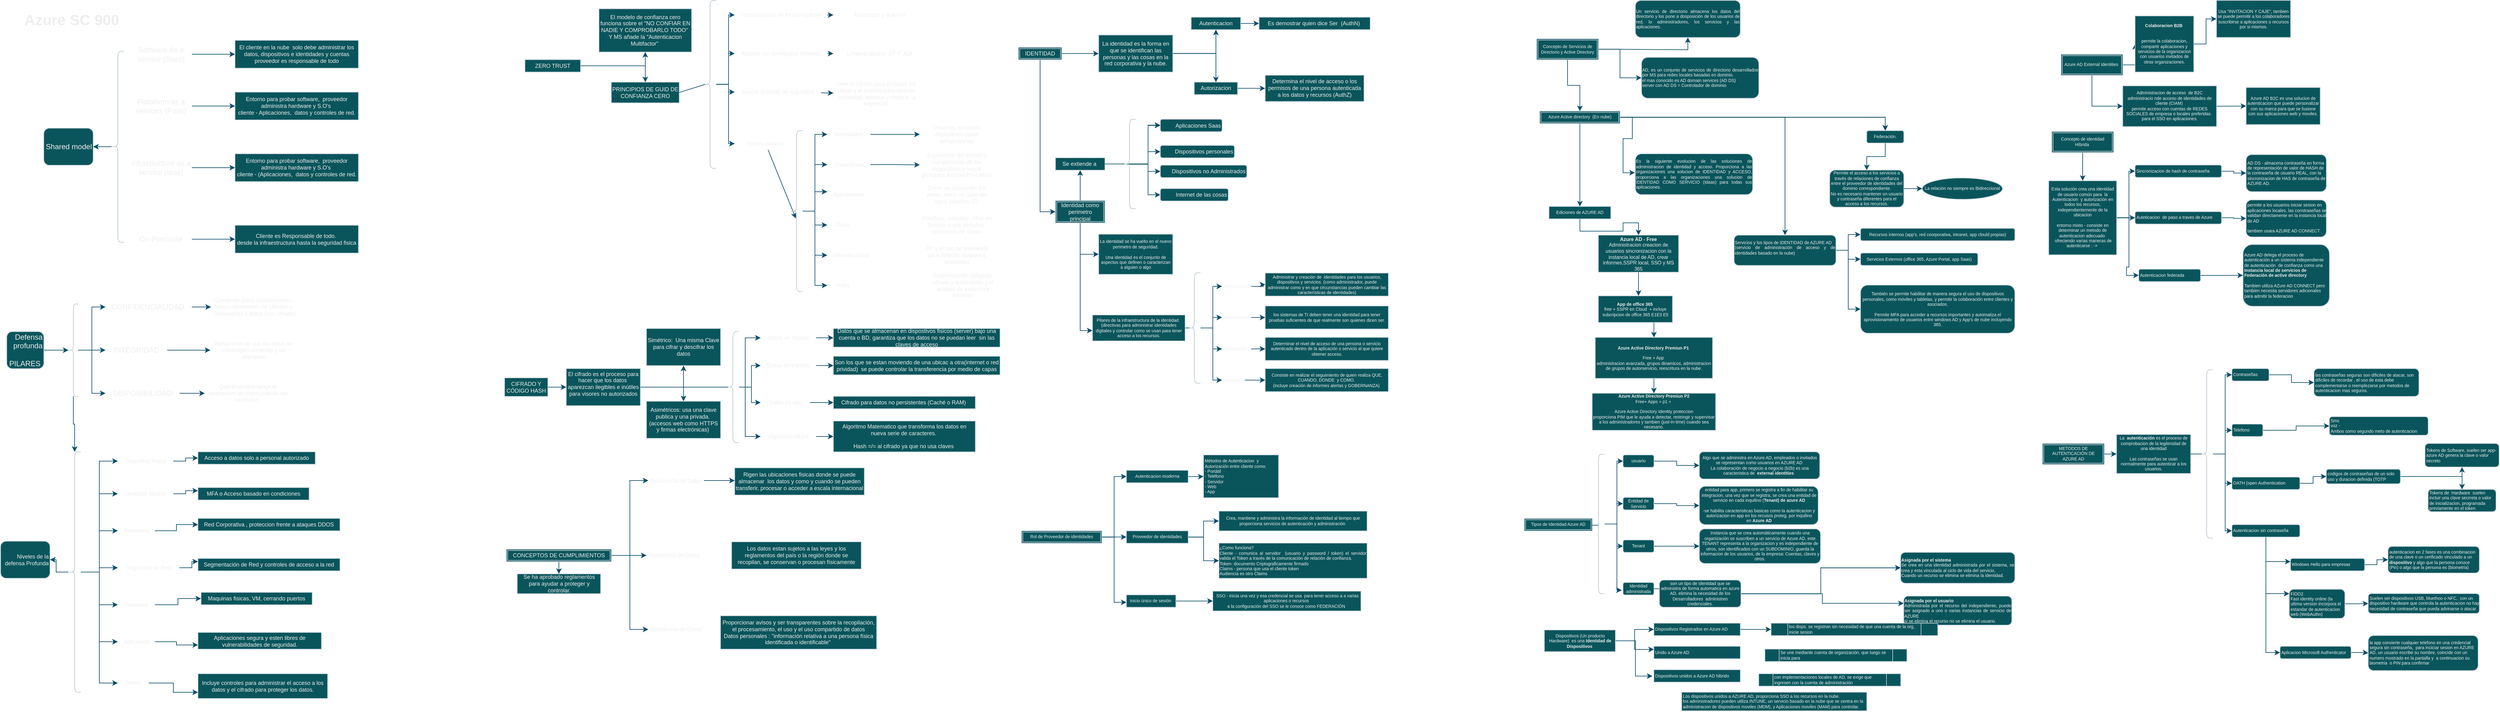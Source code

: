 <mxfile version="20.8.5" type="github">
  <diagram id="ZaX_0zwrfO3b5VVgpXq1" name="Página-1">
    <mxGraphModel dx="2140" dy="1240" grid="1" gridSize="10" guides="1" tooltips="1" connect="1" arrows="1" fold="1" page="1" pageScale="1" pageWidth="827" pageHeight="1169" math="0" shadow="0">
      <root>
        <mxCell id="0" />
        <mxCell id="1" parent="0" />
        <mxCell id="12Yw2N3nRwDhaCOB2acO-2" value="Azure SC 900" style="text;strokeColor=none;fillColor=none;html=1;fontSize=24;fontStyle=1;verticalAlign=middle;align=center;labelBackgroundColor=none;fontColor=#EEEEEE;" parent="1" vertex="1">
          <mxGeometry x="20" y="20" width="210" height="40" as="geometry" />
        </mxCell>
        <mxCell id="12Yw2N3nRwDhaCOB2acO-6" value="" style="edgeStyle=orthogonalEdgeStyle;rounded=0;orthogonalLoop=1;jettySize=auto;html=1;labelBackgroundColor=none;strokeColor=#0B4D6A;fontColor=default;" parent="1" source="12Yw2N3nRwDhaCOB2acO-4" target="12Yw2N3nRwDhaCOB2acO-5" edge="1">
          <mxGeometry relative="1" as="geometry" />
        </mxCell>
        <mxCell id="12Yw2N3nRwDhaCOB2acO-4" value="" style="shape=curlyBracket;whiteSpace=wrap;html=1;rounded=1;labelPosition=left;verticalLabelPosition=middle;align=right;verticalAlign=middle;labelBackgroundColor=none;fillColor=#09555B;strokeColor=#BAC8D3;fontColor=#EEEEEE;" parent="1" vertex="1">
          <mxGeometry x="190" y="90" width="20" height="310" as="geometry" />
        </mxCell>
        <mxCell id="12Yw2N3nRwDhaCOB2acO-5" value="Shared model" style="whiteSpace=wrap;html=1;align=right;rounded=1;labelBackgroundColor=none;fillColor=#09555B;strokeColor=#BAC8D3;fontColor=#EEEEEE;" parent="1" vertex="1">
          <mxGeometry x="80" y="215" width="80" height="60" as="geometry" />
        </mxCell>
        <mxCell id="12Yw2N3nRwDhaCOB2acO-17" value="" style="edgeStyle=orthogonalEdgeStyle;rounded=0;orthogonalLoop=1;jettySize=auto;html=1;labelBackgroundColor=none;strokeColor=#0B4D6A;fontColor=default;" parent="1" source="12Yw2N3nRwDhaCOB2acO-11" target="12Yw2N3nRwDhaCOB2acO-16" edge="1">
          <mxGeometry relative="1" as="geometry" />
        </mxCell>
        <mxCell id="12Yw2N3nRwDhaCOB2acO-11" value="Software As a service (Saas)" style="text;html=1;strokeColor=none;fillColor=none;align=center;verticalAlign=middle;whiteSpace=wrap;rounded=0;labelBackgroundColor=none;fontColor=#EEEEEE;" parent="1" vertex="1">
          <mxGeometry x="220" y="80" width="100" height="30" as="geometry" />
        </mxCell>
        <mxCell id="12Yw2N3nRwDhaCOB2acO-22" value="" style="edgeStyle=orthogonalEdgeStyle;rounded=0;orthogonalLoop=1;jettySize=auto;html=1;fontSize=9;labelBackgroundColor=none;strokeColor=#0B4D6A;fontColor=default;" parent="1" source="12Yw2N3nRwDhaCOB2acO-13" target="12Yw2N3nRwDhaCOB2acO-21" edge="1">
          <mxGeometry relative="1" as="geometry" />
        </mxCell>
        <mxCell id="12Yw2N3nRwDhaCOB2acO-13" value="infrastructure as a service (Iaas)" style="text;html=1;strokeColor=none;fillColor=none;align=center;verticalAlign=middle;whiteSpace=wrap;rounded=0;labelBackgroundColor=none;fontColor=#EEEEEE;" parent="1" vertex="1">
          <mxGeometry x="220" y="264" width="100" height="30" as="geometry" />
        </mxCell>
        <mxCell id="12Yw2N3nRwDhaCOB2acO-24" value="" style="edgeStyle=orthogonalEdgeStyle;rounded=0;orthogonalLoop=1;jettySize=auto;html=1;fontSize=9;labelBackgroundColor=none;strokeColor=#0B4D6A;fontColor=default;" parent="1" source="12Yw2N3nRwDhaCOB2acO-14" target="12Yw2N3nRwDhaCOB2acO-23" edge="1">
          <mxGeometry relative="1" as="geometry" />
        </mxCell>
        <mxCell id="12Yw2N3nRwDhaCOB2acO-14" value="On-Premisse" style="text;html=1;strokeColor=none;fillColor=none;align=center;verticalAlign=middle;whiteSpace=wrap;rounded=0;labelBackgroundColor=none;fontColor=#EEEEEE;" parent="1" vertex="1">
          <mxGeometry x="220" y="380" width="100" height="30" as="geometry" />
        </mxCell>
        <mxCell id="12Yw2N3nRwDhaCOB2acO-20" value="" style="edgeStyle=orthogonalEdgeStyle;rounded=0;orthogonalLoop=1;jettySize=auto;html=1;fontSize=9;labelBackgroundColor=none;strokeColor=#0B4D6A;fontColor=default;" parent="1" source="12Yw2N3nRwDhaCOB2acO-15" target="12Yw2N3nRwDhaCOB2acO-18" edge="1">
          <mxGeometry relative="1" as="geometry" />
        </mxCell>
        <mxCell id="12Yw2N3nRwDhaCOB2acO-15" value="Plataform as a services (Paas)" style="text;html=1;strokeColor=none;fillColor=none;align=center;verticalAlign=middle;whiteSpace=wrap;rounded=0;labelBackgroundColor=none;fontColor=#EEEEEE;" parent="1" vertex="1">
          <mxGeometry x="220" y="164" width="100" height="30" as="geometry" />
        </mxCell>
        <mxCell id="12Yw2N3nRwDhaCOB2acO-16" value="El cliente en la nube&amp;nbsp; solo debe administrar los datos, dispositivos e identidades y cuentas&lt;br style=&quot;font-size: 9px;&quot;&gt;proveedor es responsable de todo" style="whiteSpace=wrap;html=1;fontSize=9;labelBackgroundColor=none;fillColor=#09555B;strokeColor=#BAC8D3;fontColor=#EEEEEE;" parent="1" vertex="1">
          <mxGeometry x="390" y="72.5" width="200" height="45" as="geometry" />
        </mxCell>
        <mxCell id="12Yw2N3nRwDhaCOB2acO-18" value="Entorno para probar software,&amp;nbsp; proveedor administra hardware y S.O&#39;s&amp;nbsp;&lt;br&gt;cliente - Aplicaciones,&amp;nbsp;&amp;nbsp;datos y controles de red." style="whiteSpace=wrap;html=1;fontSize=9;labelBackgroundColor=none;fillColor=#09555B;strokeColor=#BAC8D3;fontColor=#EEEEEE;" parent="1" vertex="1">
          <mxGeometry x="390" y="156.5" width="200" height="45" as="geometry" />
        </mxCell>
        <mxCell id="12Yw2N3nRwDhaCOB2acO-21" value="Entorno para probar software,&amp;nbsp; proveedor administra hardware y S.O&#39;s&amp;nbsp;&lt;br&gt;cliente - (Aplicaciones,&amp;nbsp;&amp;nbsp;datos y controles de red." style="whiteSpace=wrap;html=1;fontSize=9;labelBackgroundColor=none;fillColor=#09555B;strokeColor=#BAC8D3;fontColor=#EEEEEE;" parent="1" vertex="1">
          <mxGeometry x="390" y="256.5" width="200" height="45" as="geometry" />
        </mxCell>
        <mxCell id="12Yw2N3nRwDhaCOB2acO-23" value="Cliente es Responsable de todo.&amp;nbsp;&lt;br&gt;desde la infraestructura hasta la seguridad fisica" style="whiteSpace=wrap;html=1;fontSize=9;labelBackgroundColor=none;fillColor=#09555B;strokeColor=#BAC8D3;fontColor=#EEEEEE;" parent="1" vertex="1">
          <mxGeometry x="390" y="372.5" width="200" height="45" as="geometry" />
        </mxCell>
        <mxCell id="12Yw2N3nRwDhaCOB2acO-27" value="" style="edgeStyle=orthogonalEdgeStyle;rounded=0;orthogonalLoop=1;jettySize=auto;html=1;fontSize=9;labelBackgroundColor=none;strokeColor=#0B4D6A;fontColor=default;" parent="1" source="12Yw2N3nRwDhaCOB2acO-25" target="12Yw2N3nRwDhaCOB2acO-26" edge="1">
          <mxGeometry relative="1" as="geometry" />
        </mxCell>
        <mxCell id="12Yw2N3nRwDhaCOB2acO-25" value="Defensa profunda&lt;br&gt;&lt;br&gt;PILARES&amp;nbsp;" style="whiteSpace=wrap;html=1;align=right;rounded=1;labelBackgroundColor=none;fillColor=#09555B;strokeColor=#BAC8D3;fontColor=#EEEEEE;" parent="1" vertex="1">
          <mxGeometry x="20" y="545" width="60" height="60" as="geometry" />
        </mxCell>
        <mxCell id="12Yw2N3nRwDhaCOB2acO-54" value="" style="edgeStyle=orthogonalEdgeStyle;rounded=0;orthogonalLoop=1;jettySize=auto;html=1;fontSize=9;labelBackgroundColor=none;strokeColor=#0B4D6A;fontColor=default;" parent="1" source="12Yw2N3nRwDhaCOB2acO-26" target="12Yw2N3nRwDhaCOB2acO-53" edge="1">
          <mxGeometry relative="1" as="geometry" />
        </mxCell>
        <mxCell id="12Yw2N3nRwDhaCOB2acO-100" style="edgeStyle=orthogonalEdgeStyle;rounded=0;orthogonalLoop=1;jettySize=auto;html=1;fontSize=9;labelBackgroundColor=none;strokeColor=#0B4D6A;fontColor=default;" parent="1" source="12Yw2N3nRwDhaCOB2acO-26" target="12Yw2N3nRwDhaCOB2acO-32" edge="1">
          <mxGeometry relative="1" as="geometry" />
        </mxCell>
        <mxCell id="12Yw2N3nRwDhaCOB2acO-102" style="edgeStyle=orthogonalEdgeStyle;rounded=0;orthogonalLoop=1;jettySize=auto;html=1;fontSize=9;labelBackgroundColor=none;strokeColor=#0B4D6A;fontColor=default;" parent="1" source="12Yw2N3nRwDhaCOB2acO-26" target="12Yw2N3nRwDhaCOB2acO-31" edge="1">
          <mxGeometry relative="1" as="geometry" />
        </mxCell>
        <mxCell id="12Yw2N3nRwDhaCOB2acO-103" style="edgeStyle=orthogonalEdgeStyle;rounded=0;orthogonalLoop=1;jettySize=auto;html=1;entryX=0;entryY=0.5;entryDx=0;entryDy=0;fontSize=9;labelBackgroundColor=none;strokeColor=#0B4D6A;fontColor=default;" parent="1" source="12Yw2N3nRwDhaCOB2acO-26" target="12Yw2N3nRwDhaCOB2acO-33" edge="1">
          <mxGeometry relative="1" as="geometry" />
        </mxCell>
        <mxCell id="12Yw2N3nRwDhaCOB2acO-26" value="" style="shape=curlyBracket;whiteSpace=wrap;html=1;rounded=1;labelPosition=left;verticalLabelPosition=middle;align=right;verticalAlign=middle;fontSize=9;labelBackgroundColor=none;fillColor=#09555B;strokeColor=#BAC8D3;fontColor=#EEEEEE;" parent="1" vertex="1">
          <mxGeometry x="120" y="500" width="15.77" height="150" as="geometry" />
        </mxCell>
        <mxCell id="12Yw2N3nRwDhaCOB2acO-48" value="" style="edgeStyle=orthogonalEdgeStyle;rounded=0;orthogonalLoop=1;jettySize=auto;html=1;fontSize=9;labelBackgroundColor=none;strokeColor=#0B4D6A;fontColor=default;" parent="1" source="12Yw2N3nRwDhaCOB2acO-31" target="12Yw2N3nRwDhaCOB2acO-47" edge="1">
          <mxGeometry relative="1" as="geometry" />
        </mxCell>
        <mxCell id="12Yw2N3nRwDhaCOB2acO-31" value="CONFIDENCIALIDAD&amp;nbsp;" style="text;html=1;strokeColor=none;fillColor=none;align=center;verticalAlign=middle;whiteSpace=wrap;rounded=0;labelBackgroundColor=none;fontColor=#EEEEEE;" parent="1" vertex="1">
          <mxGeometry x="180" y="490" width="140" height="30" as="geometry" />
        </mxCell>
        <mxCell id="12Yw2N3nRwDhaCOB2acO-50" style="edgeStyle=orthogonalEdgeStyle;rounded=0;orthogonalLoop=1;jettySize=auto;html=1;fontSize=9;labelBackgroundColor=none;strokeColor=#0B4D6A;fontColor=default;" parent="1" source="12Yw2N3nRwDhaCOB2acO-32" target="12Yw2N3nRwDhaCOB2acO-49" edge="1">
          <mxGeometry relative="1" as="geometry" />
        </mxCell>
        <mxCell id="12Yw2N3nRwDhaCOB2acO-32" value="INTEGRIDAD" style="text;html=1;strokeColor=none;fillColor=none;align=center;verticalAlign=middle;whiteSpace=wrap;rounded=0;labelBackgroundColor=none;fontColor=#EEEEEE;" parent="1" vertex="1">
          <mxGeometry x="180" y="560" width="100" height="30" as="geometry" />
        </mxCell>
        <mxCell id="12Yw2N3nRwDhaCOB2acO-52" style="edgeStyle=orthogonalEdgeStyle;rounded=0;orthogonalLoop=1;jettySize=auto;html=1;fontSize=9;labelBackgroundColor=none;strokeColor=#0B4D6A;fontColor=default;" parent="1" source="12Yw2N3nRwDhaCOB2acO-33" target="12Yw2N3nRwDhaCOB2acO-51" edge="1">
          <mxGeometry relative="1" as="geometry" />
        </mxCell>
        <mxCell id="12Yw2N3nRwDhaCOB2acO-33" value="DISPONIBILIDAD" style="text;html=1;strokeColor=none;fillColor=none;align=center;verticalAlign=middle;whiteSpace=wrap;rounded=0;labelBackgroundColor=none;fontColor=#EEEEEE;" parent="1" vertex="1">
          <mxGeometry x="180" y="630" width="120" height="30" as="geometry" />
        </mxCell>
        <mxCell id="12Yw2N3nRwDhaCOB2acO-47" value="Conservar datos confidenciales , como informacion de clientes o contraseñas y datos (con cifrado)" style="text;html=1;strokeColor=none;fillColor=none;align=center;verticalAlign=middle;whiteSpace=wrap;rounded=0;fontSize=9;labelBackgroundColor=none;fontColor=#EEEEEE;" parent="1" vertex="1">
          <mxGeometry x="351" y="490" width="140" height="30" as="geometry" />
        </mxCell>
        <mxCell id="12Yw2N3nRwDhaCOB2acO-49" value="Asegurarse de que los datos se mantengan correctos y sin alteracion" style="text;html=1;strokeColor=none;fillColor=none;align=center;verticalAlign=middle;whiteSpace=wrap;rounded=0;fontSize=9;labelBackgroundColor=none;fontColor=#EEEEEE;" parent="1" vertex="1">
          <mxGeometry x="350" y="560" width="140" height="30" as="geometry" />
        </mxCell>
        <mxCell id="12Yw2N3nRwDhaCOB2acO-51" value="Que el usuario tenga la disposicion de datos cuando los necesiten,&amp;nbsp;" style="text;html=1;strokeColor=none;fillColor=none;align=center;verticalAlign=middle;whiteSpace=wrap;rounded=0;fontSize=9;labelBackgroundColor=none;fontColor=#EEEEEE;" parent="1" vertex="1">
          <mxGeometry x="341" y="630" width="140" height="30" as="geometry" />
        </mxCell>
        <mxCell id="12Yw2N3nRwDhaCOB2acO-56" value="" style="edgeStyle=orthogonalEdgeStyle;rounded=0;orthogonalLoop=1;jettySize=auto;html=1;fontSize=9;labelBackgroundColor=none;strokeColor=#0B4D6A;fontColor=default;" parent="1" source="12Yw2N3nRwDhaCOB2acO-53" target="12Yw2N3nRwDhaCOB2acO-55" edge="1">
          <mxGeometry relative="1" as="geometry" />
        </mxCell>
        <mxCell id="12Yw2N3nRwDhaCOB2acO-71" style="edgeStyle=orthogonalEdgeStyle;rounded=0;orthogonalLoop=1;jettySize=auto;html=1;fontSize=9;labelBackgroundColor=none;strokeColor=#0B4D6A;fontColor=default;" parent="1" source="12Yw2N3nRwDhaCOB2acO-53" target="12Yw2N3nRwDhaCOB2acO-65" edge="1">
          <mxGeometry relative="1" as="geometry" />
        </mxCell>
        <mxCell id="12Yw2N3nRwDhaCOB2acO-72" style="edgeStyle=orthogonalEdgeStyle;rounded=0;orthogonalLoop=1;jettySize=auto;html=1;fontSize=9;labelBackgroundColor=none;strokeColor=#0B4D6A;fontColor=default;" parent="1" source="12Yw2N3nRwDhaCOB2acO-53" target="12Yw2N3nRwDhaCOB2acO-66" edge="1">
          <mxGeometry relative="1" as="geometry" />
        </mxCell>
        <mxCell id="12Yw2N3nRwDhaCOB2acO-73" style="edgeStyle=orthogonalEdgeStyle;rounded=0;orthogonalLoop=1;jettySize=auto;html=1;fontSize=9;labelBackgroundColor=none;strokeColor=#0B4D6A;fontColor=default;" parent="1" source="12Yw2N3nRwDhaCOB2acO-53" target="12Yw2N3nRwDhaCOB2acO-67" edge="1">
          <mxGeometry relative="1" as="geometry" />
        </mxCell>
        <mxCell id="12Yw2N3nRwDhaCOB2acO-74" style="edgeStyle=orthogonalEdgeStyle;rounded=0;orthogonalLoop=1;jettySize=auto;html=1;fontSize=9;labelBackgroundColor=none;strokeColor=#0B4D6A;fontColor=default;" parent="1" source="12Yw2N3nRwDhaCOB2acO-53" target="12Yw2N3nRwDhaCOB2acO-68" edge="1">
          <mxGeometry relative="1" as="geometry" />
        </mxCell>
        <mxCell id="12Yw2N3nRwDhaCOB2acO-75" style="edgeStyle=orthogonalEdgeStyle;rounded=0;orthogonalLoop=1;jettySize=auto;html=1;fontSize=9;labelBackgroundColor=none;strokeColor=#0B4D6A;fontColor=default;" parent="1" source="12Yw2N3nRwDhaCOB2acO-53" target="12Yw2N3nRwDhaCOB2acO-60" edge="1">
          <mxGeometry relative="1" as="geometry" />
        </mxCell>
        <mxCell id="12Yw2N3nRwDhaCOB2acO-76" style="edgeStyle=orthogonalEdgeStyle;rounded=0;orthogonalLoop=1;jettySize=auto;html=1;fontSize=9;labelBackgroundColor=none;strokeColor=#0B4D6A;fontColor=default;" parent="1" source="12Yw2N3nRwDhaCOB2acO-53" target="12Yw2N3nRwDhaCOB2acO-61" edge="1">
          <mxGeometry relative="1" as="geometry" />
        </mxCell>
        <mxCell id="12Yw2N3nRwDhaCOB2acO-77" style="edgeStyle=orthogonalEdgeStyle;rounded=0;orthogonalLoop=1;jettySize=auto;html=1;fontSize=9;labelBackgroundColor=none;strokeColor=#0B4D6A;fontColor=default;" parent="1" source="12Yw2N3nRwDhaCOB2acO-53" target="12Yw2N3nRwDhaCOB2acO-62" edge="1">
          <mxGeometry relative="1" as="geometry" />
        </mxCell>
        <mxCell id="12Yw2N3nRwDhaCOB2acO-53" value="" style="shape=curlyBracket;whiteSpace=wrap;html=1;rounded=1;labelPosition=left;verticalLabelPosition=middle;align=right;verticalAlign=middle;fontSize=9;labelBackgroundColor=none;fillColor=#09555B;strokeColor=#BAC8D3;fontColor=#EEEEEE;" parent="1" vertex="1">
          <mxGeometry x="120" y="740" width="20" height="390" as="geometry" />
        </mxCell>
        <mxCell id="12Yw2N3nRwDhaCOB2acO-55" value="Niveles de la defensa Profunda" style="whiteSpace=wrap;html=1;fontSize=9;align=right;rounded=1;labelBackgroundColor=none;fillColor=#09555B;strokeColor=#BAC8D3;fontColor=#EEEEEE;" parent="1" vertex="1">
          <mxGeometry x="10" y="885" width="80" height="60" as="geometry" />
        </mxCell>
        <mxCell id="12Yw2N3nRwDhaCOB2acO-64" value="" style="edgeStyle=orthogonalEdgeStyle;rounded=0;orthogonalLoop=1;jettySize=auto;html=1;fontSize=9;labelBackgroundColor=none;strokeColor=#0B4D6A;fontColor=default;" parent="1" edge="1">
          <mxGeometry relative="1" as="geometry">
            <mxPoint x="230" y="770" as="targetPoint" />
          </mxGeometry>
        </mxCell>
        <mxCell id="12Yw2N3nRwDhaCOB2acO-96" style="edgeStyle=orthogonalEdgeStyle;rounded=0;orthogonalLoop=1;jettySize=auto;html=1;entryX=0;entryY=0.5;entryDx=0;entryDy=0;fontSize=9;labelBackgroundColor=none;strokeColor=#0B4D6A;fontColor=default;" parent="1" source="12Yw2N3nRwDhaCOB2acO-60" target="12Yw2N3nRwDhaCOB2acO-88" edge="1">
          <mxGeometry relative="1" as="geometry" />
        </mxCell>
        <mxCell id="12Yw2N3nRwDhaCOB2acO-60" value="Procesos" style="text;html=1;strokeColor=none;fillColor=none;align=center;verticalAlign=middle;whiteSpace=wrap;rounded=0;fontSize=9;labelBackgroundColor=none;fontColor=#EEEEEE;" parent="1" vertex="1">
          <mxGeometry x="200" y="978" width="60" height="20" as="geometry" />
        </mxCell>
        <mxCell id="12Yw2N3nRwDhaCOB2acO-97" style="edgeStyle=orthogonalEdgeStyle;rounded=0;orthogonalLoop=1;jettySize=auto;html=1;entryX=0;entryY=0.75;entryDx=0;entryDy=0;fontSize=9;labelBackgroundColor=none;strokeColor=#0B4D6A;fontColor=default;" parent="1" source="12Yw2N3nRwDhaCOB2acO-61" target="12Yw2N3nRwDhaCOB2acO-89" edge="1">
          <mxGeometry relative="1" as="geometry" />
        </mxCell>
        <mxCell id="12Yw2N3nRwDhaCOB2acO-61" value="Aplicacion" style="text;html=1;strokeColor=none;fillColor=none;align=center;verticalAlign=middle;whiteSpace=wrap;rounded=0;fontSize=9;labelBackgroundColor=none;fontColor=#EEEEEE;" parent="1" vertex="1">
          <mxGeometry x="200" y="1038" width="60" height="20" as="geometry" />
        </mxCell>
        <mxCell id="12Yw2N3nRwDhaCOB2acO-98" style="edgeStyle=orthogonalEdgeStyle;rounded=0;orthogonalLoop=1;jettySize=auto;html=1;entryX=0;entryY=0.75;entryDx=0;entryDy=0;fontSize=9;labelBackgroundColor=none;strokeColor=#0B4D6A;fontColor=default;" parent="1" source="12Yw2N3nRwDhaCOB2acO-62" target="12Yw2N3nRwDhaCOB2acO-90" edge="1">
          <mxGeometry relative="1" as="geometry" />
        </mxCell>
        <mxCell id="12Yw2N3nRwDhaCOB2acO-62" value="Datos" style="text;html=1;strokeColor=none;fillColor=none;align=center;verticalAlign=middle;whiteSpace=wrap;rounded=0;fontSize=9;labelBackgroundColor=none;fontColor=#EEEEEE;" parent="1" vertex="1">
          <mxGeometry x="200" y="1105" width="50" height="20" as="geometry" />
        </mxCell>
        <mxCell id="12Yw2N3nRwDhaCOB2acO-83" style="edgeStyle=orthogonalEdgeStyle;rounded=0;orthogonalLoop=1;jettySize=auto;html=1;entryX=0;entryY=0.5;entryDx=0;entryDy=0;fontSize=9;labelBackgroundColor=none;strokeColor=#0B4D6A;fontColor=default;" parent="1" source="12Yw2N3nRwDhaCOB2acO-65" target="12Yw2N3nRwDhaCOB2acO-82" edge="1">
          <mxGeometry relative="1" as="geometry" />
        </mxCell>
        <mxCell id="12Yw2N3nRwDhaCOB2acO-65" value="Seguridad Fisica" style="text;html=1;strokeColor=none;fillColor=none;align=center;verticalAlign=middle;whiteSpace=wrap;rounded=0;fontSize=9;labelBackgroundColor=none;fontColor=#EEEEEE;" parent="1" vertex="1">
          <mxGeometry x="200" y="745" width="90" height="20" as="geometry" />
        </mxCell>
        <mxCell id="12Yw2N3nRwDhaCOB2acO-92" style="edgeStyle=orthogonalEdgeStyle;rounded=0;orthogonalLoop=1;jettySize=auto;html=1;entryX=0;entryY=0.25;entryDx=0;entryDy=0;fontSize=9;labelBackgroundColor=none;strokeColor=#0B4D6A;fontColor=default;" parent="1" source="12Yw2N3nRwDhaCOB2acO-66" target="12Yw2N3nRwDhaCOB2acO-85" edge="1">
          <mxGeometry relative="1" as="geometry" />
        </mxCell>
        <mxCell id="12Yw2N3nRwDhaCOB2acO-66" value="Identidad Acceso" style="text;html=1;strokeColor=none;fillColor=none;align=center;verticalAlign=middle;whiteSpace=wrap;rounded=0;fontSize=9;labelBackgroundColor=none;fontColor=#EEEEEE;" parent="1" vertex="1">
          <mxGeometry x="200" y="798" width="90" height="20" as="geometry" />
        </mxCell>
        <mxCell id="12Yw2N3nRwDhaCOB2acO-93" style="edgeStyle=orthogonalEdgeStyle;rounded=0;orthogonalLoop=1;jettySize=auto;html=1;entryX=0;entryY=0.5;entryDx=0;entryDy=0;fontSize=9;labelBackgroundColor=none;strokeColor=#0B4D6A;fontColor=default;" parent="1" source="12Yw2N3nRwDhaCOB2acO-67" target="12Yw2N3nRwDhaCOB2acO-86" edge="1">
          <mxGeometry relative="1" as="geometry" />
        </mxCell>
        <mxCell id="12Yw2N3nRwDhaCOB2acO-67" value="Perimetral" style="text;html=1;strokeColor=none;fillColor=none;align=center;verticalAlign=middle;whiteSpace=wrap;rounded=0;fontSize=9;labelBackgroundColor=none;fontColor=#EEEEEE;" parent="1" vertex="1">
          <mxGeometry x="200" y="858" width="60" height="20" as="geometry" />
        </mxCell>
        <mxCell id="12Yw2N3nRwDhaCOB2acO-95" style="edgeStyle=orthogonalEdgeStyle;rounded=0;orthogonalLoop=1;jettySize=auto;html=1;entryX=0;entryY=0.25;entryDx=0;entryDy=0;fontSize=9;labelBackgroundColor=none;strokeColor=#0B4D6A;fontColor=default;" parent="1" source="12Yw2N3nRwDhaCOB2acO-68" target="12Yw2N3nRwDhaCOB2acO-87" edge="1">
          <mxGeometry relative="1" as="geometry" />
        </mxCell>
        <mxCell id="12Yw2N3nRwDhaCOB2acO-68" value="Seguridad de Red" style="text;html=1;strokeColor=none;fillColor=none;align=center;verticalAlign=middle;whiteSpace=wrap;rounded=0;fontSize=9;labelBackgroundColor=none;fontColor=#EEEEEE;" parent="1" vertex="1">
          <mxGeometry x="200" y="918" width="100" height="20" as="geometry" />
        </mxCell>
        <mxCell id="12Yw2N3nRwDhaCOB2acO-82" value="Acceso a datos solo a personal autorizado" style="rounded=0;whiteSpace=wrap;html=1;fontSize=9;labelBackgroundColor=none;fillColor=#09555B;strokeColor=#BAC8D3;fontColor=#EEEEEE;" parent="1" vertex="1">
          <mxGeometry x="330" y="740" width="190" height="20" as="geometry" />
        </mxCell>
        <mxCell id="12Yw2N3nRwDhaCOB2acO-85" value="MFA o Acceso basado en condiciones" style="rounded=0;whiteSpace=wrap;html=1;fontSize=9;labelBackgroundColor=none;fillColor=#09555B;strokeColor=#BAC8D3;fontColor=#EEEEEE;" parent="1" vertex="1">
          <mxGeometry x="330" y="798" width="180" height="20" as="geometry" />
        </mxCell>
        <mxCell id="12Yw2N3nRwDhaCOB2acO-86" value="Red Corporativa , proteccion frente a ataques DDOS" style="rounded=0;whiteSpace=wrap;html=1;fontSize=9;labelBackgroundColor=none;fillColor=#09555B;strokeColor=#BAC8D3;fontColor=#EEEEEE;" parent="1" vertex="1">
          <mxGeometry x="330" y="848" width="230" height="20" as="geometry" />
        </mxCell>
        <mxCell id="12Yw2N3nRwDhaCOB2acO-87" value="Segmentación de Red y controles de acceso a la red" style="rounded=0;whiteSpace=wrap;html=1;fontSize=9;labelBackgroundColor=none;fillColor=#09555B;strokeColor=#BAC8D3;fontColor=#EEEEEE;" parent="1" vertex="1">
          <mxGeometry x="330" y="913" width="230" height="20" as="geometry" />
        </mxCell>
        <mxCell id="12Yw2N3nRwDhaCOB2acO-88" value="Maquinas fisicas, VM, cerrando puertos" style="rounded=0;whiteSpace=wrap;html=1;fontSize=9;labelBackgroundColor=none;fillColor=#09555B;strokeColor=#BAC8D3;fontColor=#EEEEEE;" parent="1" vertex="1">
          <mxGeometry x="335" y="968" width="180" height="20" as="geometry" />
        </mxCell>
        <mxCell id="12Yw2N3nRwDhaCOB2acO-89" value="Aplicaciones segura y esten libres de vulnerabilidades de seguridad." style="rounded=0;whiteSpace=wrap;html=1;fontSize=9;labelBackgroundColor=none;fillColor=#09555B;strokeColor=#BAC8D3;fontColor=#EEEEEE;" parent="1" vertex="1">
          <mxGeometry x="330" y="1033" width="200" height="27" as="geometry" />
        </mxCell>
        <mxCell id="12Yw2N3nRwDhaCOB2acO-90" value="Incluye controles para administrar el acceso a los datos y el cifrado para proteger los datos." style="rounded=0;whiteSpace=wrap;html=1;fontSize=9;labelBackgroundColor=none;fillColor=#09555B;strokeColor=#BAC8D3;fontColor=#EEEEEE;" parent="1" vertex="1">
          <mxGeometry x="330" y="1100" width="210" height="40" as="geometry" />
        </mxCell>
        <mxCell id="12Yw2N3nRwDhaCOB2acO-107" value="" style="edgeStyle=orthogonalEdgeStyle;rounded=0;orthogonalLoop=1;jettySize=auto;html=1;fontSize=9;labelBackgroundColor=none;strokeColor=#0B4D6A;fontColor=default;" parent="1" source="12Yw2N3nRwDhaCOB2acO-105" target="12Yw2N3nRwDhaCOB2acO-106" edge="1">
          <mxGeometry relative="1" as="geometry" />
        </mxCell>
        <mxCell id="12Yw2N3nRwDhaCOB2acO-105" value="ZERO TRUST" style="rounded=0;whiteSpace=wrap;html=1;fontSize=9;labelBackgroundColor=none;fillColor=#09555B;strokeColor=#BAC8D3;fontColor=#EEEEEE;" parent="1" vertex="1">
          <mxGeometry x="860" y="103.82" width="90" height="20" as="geometry" />
        </mxCell>
        <mxCell id="12Yw2N3nRwDhaCOB2acO-110" value="" style="edgeStyle=orthogonalEdgeStyle;rounded=0;orthogonalLoop=1;jettySize=auto;html=1;fontSize=9;labelBackgroundColor=none;strokeColor=#0B4D6A;fontColor=default;" parent="1" source="12Yw2N3nRwDhaCOB2acO-106" target="12Yw2N3nRwDhaCOB2acO-109" edge="1">
          <mxGeometry relative="1" as="geometry" />
        </mxCell>
        <mxCell id="12Yw2N3nRwDhaCOB2acO-106" value="El modelo de confianza cero funciona sobre el &quot;NO CONFIAR EN NADIE Y COMPROBARLO TODO&quot;&amp;nbsp;&lt;br&gt;Y MS añade la &quot;Autenticacion Multifactor&quot;&amp;nbsp;" style="rounded=0;whiteSpace=wrap;html=1;fontSize=9;labelBackgroundColor=none;fillColor=#09555B;strokeColor=#BAC8D3;fontColor=#EEEEEE;" parent="1" vertex="1">
          <mxGeometry x="980" y="21.32" width="150" height="70" as="geometry" />
        </mxCell>
        <mxCell id="12Yw2N3nRwDhaCOB2acO-109" value="PRINCIPIOS DE GUID DE CONFIANZA CERO" style="rounded=0;whiteSpace=wrap;html=1;fontSize=9;labelBackgroundColor=none;fillColor=#09555B;strokeColor=#BAC8D3;fontColor=#EEEEEE;" parent="1" vertex="1">
          <mxGeometry x="1000" y="140.32" width="110" height="33.5" as="geometry" />
        </mxCell>
        <mxCell id="12Yw2N3nRwDhaCOB2acO-122" style="edgeStyle=orthogonalEdgeStyle;rounded=0;orthogonalLoop=1;jettySize=auto;html=1;entryX=0;entryY=0.5;entryDx=0;entryDy=0;fontSize=9;labelBackgroundColor=none;strokeColor=#0B4D6A;fontColor=default;" parent="1" source="12Yw2N3nRwDhaCOB2acO-111" target="12Yw2N3nRwDhaCOB2acO-119" edge="1">
          <mxGeometry relative="1" as="geometry" />
        </mxCell>
        <mxCell id="12Yw2N3nRwDhaCOB2acO-123" style="edgeStyle=orthogonalEdgeStyle;rounded=0;orthogonalLoop=1;jettySize=auto;html=1;entryX=0;entryY=0.5;entryDx=0;entryDy=0;fontSize=9;labelBackgroundColor=none;strokeColor=#0B4D6A;fontColor=default;" parent="1" source="12Yw2N3nRwDhaCOB2acO-111" target="12Yw2N3nRwDhaCOB2acO-120" edge="1">
          <mxGeometry relative="1" as="geometry" />
        </mxCell>
        <mxCell id="12Yw2N3nRwDhaCOB2acO-124" style="edgeStyle=orthogonalEdgeStyle;rounded=0;orthogonalLoop=1;jettySize=auto;html=1;entryX=0;entryY=0.5;entryDx=0;entryDy=0;fontSize=9;labelBackgroundColor=none;strokeColor=#0B4D6A;fontColor=default;" parent="1" source="12Yw2N3nRwDhaCOB2acO-111" target="12Yw2N3nRwDhaCOB2acO-121" edge="1">
          <mxGeometry relative="1" as="geometry" />
        </mxCell>
        <mxCell id="12Yw2N3nRwDhaCOB2acO-134" style="edgeStyle=orthogonalEdgeStyle;rounded=0;orthogonalLoop=1;jettySize=auto;html=1;entryX=0;entryY=0.5;entryDx=0;entryDy=0;fontSize=9;labelBackgroundColor=none;strokeColor=#0B4D6A;fontColor=default;" parent="1" source="12Yw2N3nRwDhaCOB2acO-111" target="12Yw2N3nRwDhaCOB2acO-132" edge="1">
          <mxGeometry relative="1" as="geometry" />
        </mxCell>
        <mxCell id="12Yw2N3nRwDhaCOB2acO-111" value="" style="shape=curlyBracket;whiteSpace=wrap;html=1;rounded=1;labelPosition=left;verticalLabelPosition=middle;align=right;verticalAlign=middle;fontSize=9;size=0.5;labelBackgroundColor=none;fillColor=#09555B;strokeColor=#BAC8D3;fontColor=#EEEEEE;" parent="1" vertex="1">
          <mxGeometry x="1150" y="7.69" width="20" height="272.31" as="geometry" />
        </mxCell>
        <mxCell id="12Yw2N3nRwDhaCOB2acO-118" value="" style="endArrow=none;html=1;rounded=0;fontSize=9;entryX=1;entryY=0.5;entryDx=0;entryDy=0;exitX=0.1;exitY=0.5;exitDx=0;exitDy=0;exitPerimeter=0;labelBackgroundColor=none;strokeColor=#0B4D6A;fontColor=default;" parent="1" source="12Yw2N3nRwDhaCOB2acO-111" target="12Yw2N3nRwDhaCOB2acO-109" edge="1">
          <mxGeometry width="50" height="50" relative="1" as="geometry">
            <mxPoint x="1100" y="192.32" as="sourcePoint" />
            <mxPoint x="1150" y="142.32" as="targetPoint" />
          </mxGeometry>
        </mxCell>
        <mxCell id="12Yw2N3nRwDhaCOB2acO-126" value="" style="edgeStyle=none;rounded=0;orthogonalLoop=1;jettySize=auto;html=1;fontSize=9;labelBackgroundColor=none;strokeColor=#0B4D6A;fontColor=default;" parent="1" source="12Yw2N3nRwDhaCOB2acO-119" target="12Yw2N3nRwDhaCOB2acO-125" edge="1">
          <mxGeometry relative="1" as="geometry" />
        </mxCell>
        <mxCell id="12Yw2N3nRwDhaCOB2acO-119" value="comprobación de forma explicita" style="text;html=1;strokeColor=none;fillColor=none;align=center;verticalAlign=middle;whiteSpace=wrap;rounded=0;fontSize=9;labelBackgroundColor=none;fontColor=#EEEEEE;" parent="1" vertex="1">
          <mxGeometry x="1200" y="21.32" width="150" height="20" as="geometry" />
        </mxCell>
        <mxCell id="12Yw2N3nRwDhaCOB2acO-128" value="" style="edgeStyle=none;rounded=0;orthogonalLoop=1;jettySize=auto;html=1;fontSize=9;labelBackgroundColor=none;strokeColor=#0B4D6A;fontColor=default;" parent="1" source="12Yw2N3nRwDhaCOB2acO-120" target="12Yw2N3nRwDhaCOB2acO-127" edge="1">
          <mxGeometry relative="1" as="geometry" />
        </mxCell>
        <mxCell id="12Yw2N3nRwDhaCOB2acO-120" value="Acceso con provilegios minimos" style="text;html=1;strokeColor=none;fillColor=none;align=center;verticalAlign=middle;whiteSpace=wrap;rounded=0;fontSize=9;labelBackgroundColor=none;fontColor=#EEEEEE;" parent="1" vertex="1">
          <mxGeometry x="1200" y="83.82" width="150" height="20" as="geometry" />
        </mxCell>
        <mxCell id="12Yw2N3nRwDhaCOB2acO-130" value="" style="edgeStyle=none;rounded=0;orthogonalLoop=1;jettySize=auto;html=1;fontSize=9;labelBackgroundColor=none;strokeColor=#0B4D6A;fontColor=default;" parent="1" source="12Yw2N3nRwDhaCOB2acO-121" target="12Yw2N3nRwDhaCOB2acO-129" edge="1">
          <mxGeometry relative="1" as="geometry" />
        </mxCell>
        <mxCell id="12Yw2N3nRwDhaCOB2acO-121" value="Asumir brechas de seguridad" style="text;html=1;strokeColor=none;fillColor=none;align=center;verticalAlign=middle;whiteSpace=wrap;rounded=0;fontSize=9;labelBackgroundColor=none;fontColor=#EEEEEE;" parent="1" vertex="1">
          <mxGeometry x="1200" y="146.32" width="140" height="20" as="geometry" />
        </mxCell>
        <mxCell id="12Yw2N3nRwDhaCOB2acO-125" value="Autentique y autorice" style="text;html=1;strokeColor=none;fillColor=none;align=center;verticalAlign=middle;whiteSpace=wrap;rounded=0;fontSize=9;labelBackgroundColor=none;fontColor=#EEEEEE;" parent="1" vertex="1">
          <mxGeometry x="1360" y="21.32" width="150" height="20" as="geometry" />
        </mxCell>
        <mxCell id="12Yw2N3nRwDhaCOB2acO-127" value="Limite el acceso JIT Y JEA" style="text;html=1;strokeColor=none;fillColor=none;align=center;verticalAlign=middle;whiteSpace=wrap;rounded=0;fontSize=9;labelBackgroundColor=none;fontColor=#EEEEEE;" parent="1" vertex="1">
          <mxGeometry x="1360" y="83.82" width="150" height="20" as="geometry" />
        </mxCell>
        <mxCell id="12Yw2N3nRwDhaCOB2acO-129" value="Usar el cifrado para proteger los datos y el análisis para obtener visibilidad, detectar y mejorar la seguridad&amp;nbsp;" style="text;html=1;strokeColor=none;fillColor=none;align=center;verticalAlign=middle;whiteSpace=wrap;rounded=0;fontSize=9;labelBackgroundColor=none;fontColor=#EEEEEE;" parent="1" vertex="1">
          <mxGeometry x="1360" y="136.32" width="140" height="46" as="geometry" />
        </mxCell>
        <mxCell id="12Yw2N3nRwDhaCOB2acO-136" style="edgeStyle=none;rounded=0;orthogonalLoop=1;jettySize=auto;html=1;entryX=0.45;entryY=0.545;entryDx=0;entryDy=0;entryPerimeter=0;fontSize=9;labelBackgroundColor=none;strokeColor=#0B4D6A;fontColor=default;" parent="1" source="12Yw2N3nRwDhaCOB2acO-132" target="12Yw2N3nRwDhaCOB2acO-135" edge="1">
          <mxGeometry relative="1" as="geometry" />
        </mxCell>
        <mxCell id="12Yw2N3nRwDhaCOB2acO-132" value="Pilares basicos" style="text;html=1;strokeColor=none;fillColor=none;align=center;verticalAlign=middle;whiteSpace=wrap;rounded=0;fontSize=9;labelBackgroundColor=none;fontColor=#EEEEEE;" parent="1" vertex="1">
          <mxGeometry x="1200" y="230" width="100" height="20" as="geometry" />
        </mxCell>
        <mxCell id="12Yw2N3nRwDhaCOB2acO-150" style="edgeStyle=orthogonalEdgeStyle;rounded=0;orthogonalLoop=1;jettySize=auto;html=1;fontSize=9;labelBackgroundColor=none;strokeColor=#0B4D6A;fontColor=default;" parent="1" source="12Yw2N3nRwDhaCOB2acO-135" target="12Yw2N3nRwDhaCOB2acO-137" edge="1">
          <mxGeometry relative="1" as="geometry" />
        </mxCell>
        <mxCell id="12Yw2N3nRwDhaCOB2acO-151" style="edgeStyle=orthogonalEdgeStyle;rounded=0;orthogonalLoop=1;jettySize=auto;html=1;fontSize=9;labelBackgroundColor=none;strokeColor=#0B4D6A;fontColor=default;" parent="1" source="12Yw2N3nRwDhaCOB2acO-135" target="12Yw2N3nRwDhaCOB2acO-138" edge="1">
          <mxGeometry relative="1" as="geometry" />
        </mxCell>
        <mxCell id="12Yw2N3nRwDhaCOB2acO-152" style="edgeStyle=orthogonalEdgeStyle;rounded=0;orthogonalLoop=1;jettySize=auto;html=1;entryX=0;entryY=0.25;entryDx=0;entryDy=0;fontSize=9;labelBackgroundColor=none;strokeColor=#0B4D6A;fontColor=default;" parent="1" source="12Yw2N3nRwDhaCOB2acO-135" target="12Yw2N3nRwDhaCOB2acO-139" edge="1">
          <mxGeometry relative="1" as="geometry" />
        </mxCell>
        <mxCell id="12Yw2N3nRwDhaCOB2acO-153" style="edgeStyle=orthogonalEdgeStyle;rounded=0;orthogonalLoop=1;jettySize=auto;html=1;entryX=0;entryY=0.5;entryDx=0;entryDy=0;fontSize=9;labelBackgroundColor=none;strokeColor=#0B4D6A;fontColor=default;" parent="1" source="12Yw2N3nRwDhaCOB2acO-135" target="12Yw2N3nRwDhaCOB2acO-140" edge="1">
          <mxGeometry relative="1" as="geometry" />
        </mxCell>
        <mxCell id="12Yw2N3nRwDhaCOB2acO-154" style="edgeStyle=orthogonalEdgeStyle;rounded=0;orthogonalLoop=1;jettySize=auto;html=1;entryX=0;entryY=0.5;entryDx=0;entryDy=0;fontSize=9;labelBackgroundColor=none;strokeColor=#0B4D6A;fontColor=default;" parent="1" source="12Yw2N3nRwDhaCOB2acO-135" target="12Yw2N3nRwDhaCOB2acO-141" edge="1">
          <mxGeometry relative="1" as="geometry" />
        </mxCell>
        <mxCell id="12Yw2N3nRwDhaCOB2acO-155" style="edgeStyle=orthogonalEdgeStyle;rounded=0;orthogonalLoop=1;jettySize=auto;html=1;fontSize=9;labelBackgroundColor=none;strokeColor=#0B4D6A;fontColor=default;" parent="1" source="12Yw2N3nRwDhaCOB2acO-135" target="12Yw2N3nRwDhaCOB2acO-142" edge="1">
          <mxGeometry relative="1" as="geometry" />
        </mxCell>
        <mxCell id="12Yw2N3nRwDhaCOB2acO-135" value="" style="shape=curlyBracket;whiteSpace=wrap;html=1;rounded=1;labelPosition=left;verticalLabelPosition=middle;align=right;verticalAlign=middle;fontSize=9;size=0.5;labelBackgroundColor=none;fillColor=#09555B;strokeColor=#BAC8D3;fontColor=#EEEEEE;" parent="1" vertex="1">
          <mxGeometry x="1290" y="219" width="20" height="261" as="geometry" />
        </mxCell>
        <mxCell id="12Yw2N3nRwDhaCOB2acO-158" value="" style="edgeStyle=orthogonalEdgeStyle;rounded=0;orthogonalLoop=1;jettySize=auto;html=1;fontSize=9;labelBackgroundColor=none;strokeColor=#0B4D6A;fontColor=default;" parent="1" source="12Yw2N3nRwDhaCOB2acO-137" target="12Yw2N3nRwDhaCOB2acO-157" edge="1">
          <mxGeometry relative="1" as="geometry" />
        </mxCell>
        <mxCell id="12Yw2N3nRwDhaCOB2acO-137" value="Identidades" style="text;html=1;strokeColor=none;fillColor=none;align=center;verticalAlign=middle;whiteSpace=wrap;rounded=0;fontSize=9;labelBackgroundColor=none;fontColor=#EEEEEE;" parent="1" vertex="1">
          <mxGeometry x="1350" y="215" width="70" height="20" as="geometry" />
        </mxCell>
        <mxCell id="12Yw2N3nRwDhaCOB2acO-163" value="" style="edgeStyle=orthogonalEdgeStyle;rounded=0;orthogonalLoop=1;jettySize=auto;html=1;fontSize=9;labelBackgroundColor=none;strokeColor=#0B4D6A;fontColor=default;" parent="1" source="12Yw2N3nRwDhaCOB2acO-138" target="12Yw2N3nRwDhaCOB2acO-162" edge="1">
          <mxGeometry relative="1" as="geometry" />
        </mxCell>
        <mxCell id="12Yw2N3nRwDhaCOB2acO-138" value="Dispositivos" style="text;html=1;strokeColor=none;fillColor=none;align=center;verticalAlign=middle;whiteSpace=wrap;rounded=0;fontSize=9;labelBackgroundColor=none;fontColor=#EEEEEE;" parent="1" vertex="1">
          <mxGeometry x="1350" y="264" width="70" height="20" as="geometry" />
        </mxCell>
        <mxCell id="12Yw2N3nRwDhaCOB2acO-139" value="Aplicaciones" style="text;html=1;strokeColor=none;fillColor=none;align=center;verticalAlign=middle;whiteSpace=wrap;rounded=0;fontSize=9;labelBackgroundColor=none;fontColor=#EEEEEE;" parent="1" vertex="1">
          <mxGeometry x="1350" y="313" width="70" height="20" as="geometry" />
        </mxCell>
        <mxCell id="12Yw2N3nRwDhaCOB2acO-140" value="Datos" style="text;html=1;strokeColor=none;fillColor=none;align=center;verticalAlign=middle;whiteSpace=wrap;rounded=0;fontSize=9;labelBackgroundColor=none;fontColor=#EEEEEE;" parent="1" vertex="1">
          <mxGeometry x="1350" y="362" width="50" height="20" as="geometry" />
        </mxCell>
        <mxCell id="12Yw2N3nRwDhaCOB2acO-141" value="infraestructura&amp;nbsp;" style="text;html=1;strokeColor=none;fillColor=none;align=center;verticalAlign=middle;whiteSpace=wrap;rounded=0;fontSize=9;labelBackgroundColor=none;fontColor=#EEEEEE;" parent="1" vertex="1">
          <mxGeometry x="1350" y="411" width="80" height="20" as="geometry" />
        </mxCell>
        <mxCell id="12Yw2N3nRwDhaCOB2acO-142" value="redes" style="text;html=1;strokeColor=none;fillColor=none;align=center;verticalAlign=middle;whiteSpace=wrap;rounded=0;fontSize=9;labelBackgroundColor=none;fontColor=#EEEEEE;" parent="1" vertex="1">
          <mxGeometry x="1350" y="460" width="50" height="20" as="geometry" />
        </mxCell>
        <mxCell id="12Yw2N3nRwDhaCOB2acO-157" value="Usuarios, servicios, dispositivos (debe comprobarse)" style="text;html=1;strokeColor=none;fillColor=none;align=center;verticalAlign=middle;whiteSpace=wrap;rounded=0;fontSize=9;labelBackgroundColor=none;fontColor=#EEEEEE;" parent="1" vertex="1">
          <mxGeometry x="1500" y="215" width="120" height="20" as="geometry" />
        </mxCell>
        <mxCell id="12Yw2N3nRwDhaCOB2acO-162" value="Supervisión del estado y cumplimiento de los dispositivos y seguir principios Acceso Privi Minin" style="text;html=1;strokeColor=none;fillColor=none;align=center;verticalAlign=middle;whiteSpace=wrap;rounded=0;fontSize=9;labelBackgroundColor=none;fontColor=#EEEEEE;" parent="1" vertex="1">
          <mxGeometry x="1500" y="256.5" width="120" height="36" as="geometry" />
        </mxCell>
        <mxCell id="12Yw2N3nRwDhaCOB2acO-164" value="Como se consumen los datos, como se usan las app&#39;s (shadow IT)&amp;nbsp;" style="text;html=1;strokeColor=none;fillColor=none;align=center;verticalAlign=middle;whiteSpace=wrap;rounded=0;fontSize=9;labelBackgroundColor=none;fontColor=#EEEEEE;" parent="1" vertex="1">
          <mxGeometry x="1500" y="305" width="120" height="36" as="geometry" />
        </mxCell>
        <mxCell id="12Yw2N3nRwDhaCOB2acO-165" value="Clasificar, etiquetar, cifrar en funcion a sus atributos, proteccion de datos." style="text;html=1;strokeColor=none;fillColor=none;align=center;verticalAlign=middle;whiteSpace=wrap;rounded=0;fontSize=9;labelBackgroundColor=none;fontColor=#EEEEEE;" parent="1" vertex="1">
          <mxGeometry x="1500" y="354" width="120" height="36" as="geometry" />
        </mxCell>
        <mxCell id="12Yw2N3nRwDhaCOB2acO-166" value="JIT y el uso de telemetria para detectar ataques o anomalias" style="text;html=1;strokeColor=none;fillColor=none;align=center;verticalAlign=middle;whiteSpace=wrap;rounded=0;fontSize=9;labelBackgroundColor=none;fontColor=#EEEEEE;" parent="1" vertex="1">
          <mxGeometry x="1500" y="403" width="120" height="36" as="geometry" />
        </mxCell>
        <mxCell id="12Yw2N3nRwDhaCOB2acO-167" value="Segmentación obligada, cifrado y supervisión y el análisis de extremo a extremo." style="text;html=1;strokeColor=none;fillColor=none;align=center;verticalAlign=middle;whiteSpace=wrap;rounded=0;fontSize=9;labelBackgroundColor=none;fontColor=#EEEEEE;" parent="1" vertex="1">
          <mxGeometry x="1510" y="452" width="120" height="36" as="geometry" />
        </mxCell>
        <mxCell id="12Yw2N3nRwDhaCOB2acO-170" value="" style="edgeStyle=orthogonalEdgeStyle;rounded=0;orthogonalLoop=1;jettySize=auto;html=1;fontSize=9;labelBackgroundColor=none;strokeColor=#0B4D6A;fontColor=default;" parent="1" source="12Yw2N3nRwDhaCOB2acO-168" target="12Yw2N3nRwDhaCOB2acO-169" edge="1">
          <mxGeometry relative="1" as="geometry" />
        </mxCell>
        <mxCell id="12Yw2N3nRwDhaCOB2acO-168" value="CIFRADO Y CÓDIGO HASH" style="rounded=0;whiteSpace=wrap;html=1;fontSize=9;shadow=0;labelBackgroundColor=none;fillColor=#09555B;strokeColor=#BAC8D3;fontColor=#EEEEEE;" parent="1" vertex="1">
          <mxGeometry x="827" y="620" width="70" height="30" as="geometry" />
        </mxCell>
        <mxCell id="12Yw2N3nRwDhaCOB2acO-172" value="" style="edgeStyle=orthogonalEdgeStyle;rounded=0;orthogonalLoop=1;jettySize=auto;html=1;fontSize=9;labelBackgroundColor=none;strokeColor=#0B4D6A;fontColor=default;" parent="1" source="12Yw2N3nRwDhaCOB2acO-169" target="12Yw2N3nRwDhaCOB2acO-171" edge="1">
          <mxGeometry relative="1" as="geometry" />
        </mxCell>
        <mxCell id="12Yw2N3nRwDhaCOB2acO-169" value="El cifrado es el proceso para hacer que los datos&amp;nbsp; aparezcan ilegibles e inútiles para visores no autorizados&lt;br&gt;&lt;br&gt;" style="rounded=0;whiteSpace=wrap;html=1;fontSize=9;labelBackgroundColor=none;fillColor=#09555B;strokeColor=#BAC8D3;fontColor=#EEEEEE;" parent="1" vertex="1">
          <mxGeometry x="927" y="605" width="120" height="60" as="geometry" />
        </mxCell>
        <mxCell id="12Yw2N3nRwDhaCOB2acO-174" value="" style="edgeStyle=orthogonalEdgeStyle;rounded=0;orthogonalLoop=1;jettySize=auto;html=1;fontSize=9;labelBackgroundColor=none;strokeColor=#0B4D6A;fontColor=default;" parent="1" source="12Yw2N3nRwDhaCOB2acO-171" target="12Yw2N3nRwDhaCOB2acO-173" edge="1">
          <mxGeometry relative="1" as="geometry" />
        </mxCell>
        <mxCell id="12Yw2N3nRwDhaCOB2acO-171" value="Simétrico:&amp;nbsp; Una misma Clave para cifrar y descifrar los datos" style="whiteSpace=wrap;html=1;fontSize=9;rounded=0;labelBackgroundColor=none;fillColor=#09555B;strokeColor=#BAC8D3;fontColor=#EEEEEE;" parent="1" vertex="1">
          <mxGeometry x="1057" y="540" width="120" height="60" as="geometry" />
        </mxCell>
        <mxCell id="12Yw2N3nRwDhaCOB2acO-173" value="Asimétricos: usa una clave publica y una privada.&amp;nbsp;&lt;br&gt;(accesos web como HTTPS y firmas electrónicas)&amp;nbsp;" style="whiteSpace=wrap;html=1;fontSize=9;rounded=0;labelBackgroundColor=none;fillColor=#09555B;strokeColor=#BAC8D3;fontColor=#EEEEEE;" parent="1" vertex="1">
          <mxGeometry x="1057" y="658" width="120" height="60" as="geometry" />
        </mxCell>
        <mxCell id="12Yw2N3nRwDhaCOB2acO-184" style="edgeStyle=orthogonalEdgeStyle;rounded=0;orthogonalLoop=1;jettySize=auto;html=1;fontSize=9;labelBackgroundColor=none;strokeColor=#0B4D6A;fontColor=default;" parent="1" source="12Yw2N3nRwDhaCOB2acO-175" target="12Yw2N3nRwDhaCOB2acO-180" edge="1">
          <mxGeometry relative="1" as="geometry">
            <Array as="points">
              <mxPoint x="1217" y="635" />
              <mxPoint x="1217" y="555" />
            </Array>
          </mxGeometry>
        </mxCell>
        <mxCell id="12Yw2N3nRwDhaCOB2acO-185" style="edgeStyle=orthogonalEdgeStyle;rounded=0;orthogonalLoop=1;jettySize=auto;html=1;fontSize=9;labelBackgroundColor=none;strokeColor=#0B4D6A;fontColor=default;" parent="1" source="12Yw2N3nRwDhaCOB2acO-175" target="12Yw2N3nRwDhaCOB2acO-181" edge="1">
          <mxGeometry relative="1" as="geometry" />
        </mxCell>
        <mxCell id="12Yw2N3nRwDhaCOB2acO-186" style="edgeStyle=orthogonalEdgeStyle;rounded=0;orthogonalLoop=1;jettySize=auto;html=1;fontSize=9;labelBackgroundColor=none;strokeColor=#0B4D6A;fontColor=default;" parent="1" source="12Yw2N3nRwDhaCOB2acO-175" target="12Yw2N3nRwDhaCOB2acO-182" edge="1">
          <mxGeometry relative="1" as="geometry" />
        </mxCell>
        <mxCell id="12Yw2N3nRwDhaCOB2acO-187" style="edgeStyle=orthogonalEdgeStyle;rounded=0;orthogonalLoop=1;jettySize=auto;html=1;fontSize=9;labelBackgroundColor=none;strokeColor=#0B4D6A;fontColor=default;" parent="1" source="12Yw2N3nRwDhaCOB2acO-175" target="12Yw2N3nRwDhaCOB2acO-183" edge="1">
          <mxGeometry relative="1" as="geometry">
            <Array as="points">
              <mxPoint x="1217" y="635" />
              <mxPoint x="1217" y="715" />
            </Array>
          </mxGeometry>
        </mxCell>
        <mxCell id="12Yw2N3nRwDhaCOB2acO-175" value="" style="shape=curlyBracket;whiteSpace=wrap;html=1;rounded=1;labelPosition=left;verticalLabelPosition=middle;align=right;verticalAlign=middle;fontSize=9;size=0.5;labelBackgroundColor=none;fillColor=#09555B;strokeColor=#BAC8D3;fontColor=#EEEEEE;" parent="1" vertex="1">
          <mxGeometry x="1187" y="545" width="20" height="180" as="geometry" />
        </mxCell>
        <mxCell id="12Yw2N3nRwDhaCOB2acO-179" value="" style="endArrow=none;html=1;rounded=0;fontSize=9;exitX=0.1;exitY=0.5;exitDx=0;exitDy=0;exitPerimeter=0;labelBackgroundColor=none;strokeColor=#0B4D6A;fontColor=default;" parent="1" source="12Yw2N3nRwDhaCOB2acO-175" edge="1">
          <mxGeometry width="50" height="50" relative="1" as="geometry">
            <mxPoint x="1217" y="655" as="sourcePoint" />
            <mxPoint x="1117" y="635" as="targetPoint" />
          </mxGeometry>
        </mxCell>
        <mxCell id="12Yw2N3nRwDhaCOB2acO-189" value="" style="edgeStyle=orthogonalEdgeStyle;rounded=0;orthogonalLoop=1;jettySize=auto;html=1;fontSize=9;labelBackgroundColor=none;strokeColor=#0B4D6A;fontColor=default;" parent="1" source="12Yw2N3nRwDhaCOB2acO-180" target="12Yw2N3nRwDhaCOB2acO-188" edge="1">
          <mxGeometry relative="1" as="geometry" />
        </mxCell>
        <mxCell id="12Yw2N3nRwDhaCOB2acO-180" value="Datos en reposo" style="text;html=1;strokeColor=none;fillColor=none;align=center;verticalAlign=middle;whiteSpace=wrap;rounded=0;fontSize=9;labelBackgroundColor=none;fontColor=#EEEEEE;" parent="1" vertex="1">
          <mxGeometry x="1242" y="545" width="90" height="20" as="geometry" />
        </mxCell>
        <mxCell id="12Yw2N3nRwDhaCOB2acO-191" value="" style="edgeStyle=orthogonalEdgeStyle;rounded=0;orthogonalLoop=1;jettySize=auto;html=1;fontSize=9;labelBackgroundColor=none;strokeColor=#0B4D6A;fontColor=default;" parent="1" source="12Yw2N3nRwDhaCOB2acO-181" target="12Yw2N3nRwDhaCOB2acO-190" edge="1">
          <mxGeometry relative="1" as="geometry" />
        </mxCell>
        <mxCell id="12Yw2N3nRwDhaCOB2acO-181" value="Datos en transito" style="text;html=1;strokeColor=none;fillColor=none;align=center;verticalAlign=middle;whiteSpace=wrap;rounded=0;fontSize=9;labelBackgroundColor=none;fontColor=#EEEEEE;" parent="1" vertex="1">
          <mxGeometry x="1242" y="590" width="90" height="20" as="geometry" />
        </mxCell>
        <mxCell id="12Yw2N3nRwDhaCOB2acO-193" value="" style="edgeStyle=orthogonalEdgeStyle;rounded=0;orthogonalLoop=1;jettySize=auto;html=1;fontSize=9;labelBackgroundColor=none;strokeColor=#0B4D6A;fontColor=default;" parent="1" source="12Yw2N3nRwDhaCOB2acO-182" target="12Yw2N3nRwDhaCOB2acO-192" edge="1">
          <mxGeometry relative="1" as="geometry" />
        </mxCell>
        <mxCell id="12Yw2N3nRwDhaCOB2acO-182" value="Datos en uso" style="text;html=1;strokeColor=none;fillColor=none;align=center;verticalAlign=middle;whiteSpace=wrap;rounded=0;fontSize=9;labelBackgroundColor=none;fontColor=#EEEEEE;" parent="1" vertex="1">
          <mxGeometry x="1242" y="650" width="80" height="20" as="geometry" />
        </mxCell>
        <mxCell id="12Yw2N3nRwDhaCOB2acO-200" value="" style="edgeStyle=orthogonalEdgeStyle;rounded=0;orthogonalLoop=1;jettySize=auto;html=1;fontSize=9;labelBackgroundColor=none;strokeColor=#0B4D6A;fontColor=default;" parent="1" source="12Yw2N3nRwDhaCOB2acO-183" target="12Yw2N3nRwDhaCOB2acO-199" edge="1">
          <mxGeometry relative="1" as="geometry" />
        </mxCell>
        <mxCell id="12Yw2N3nRwDhaCOB2acO-183" value="Algoritmo HASH" style="text;html=1;strokeColor=none;fillColor=none;align=center;verticalAlign=middle;whiteSpace=wrap;rounded=0;fontSize=9;labelBackgroundColor=none;fontColor=#EEEEEE;" parent="1" vertex="1">
          <mxGeometry x="1242" y="705" width="90" height="20" as="geometry" />
        </mxCell>
        <mxCell id="12Yw2N3nRwDhaCOB2acO-188" value="Datos que se almacenan en dispostivos fisicos (server) bajo una cuenta o BD, garantiza que los datos no se puedan leer&amp;nbsp; sin las claves de acceso" style="whiteSpace=wrap;html=1;fontSize=9;labelBackgroundColor=none;fillColor=#09555B;strokeColor=#BAC8D3;fontColor=#EEEEEE;" parent="1" vertex="1">
          <mxGeometry x="1360" y="540" width="270" height="30" as="geometry" />
        </mxCell>
        <mxCell id="12Yw2N3nRwDhaCOB2acO-190" value="Son los que se estan moviendo de una ubicac a otra(internet o red prividad)&amp;nbsp; se puede controlar la transferencia por medio de capas" style="whiteSpace=wrap;html=1;fontSize=9;labelBackgroundColor=none;fillColor=#09555B;strokeColor=#BAC8D3;fontColor=#EEEEEE;" parent="1" vertex="1">
          <mxGeometry x="1360" y="585" width="270" height="30" as="geometry" />
        </mxCell>
        <mxCell id="12Yw2N3nRwDhaCOB2acO-192" value="Cifrado para datos no persistentes (Caché o RAM)&amp;nbsp;" style="whiteSpace=wrap;html=1;fontSize=9;labelBackgroundColor=none;fillColor=#09555B;strokeColor=#BAC8D3;fontColor=#EEEEEE;" parent="1" vertex="1">
          <mxGeometry x="1360" y="650" width="230" height="20" as="geometry" />
        </mxCell>
        <mxCell id="12Yw2N3nRwDhaCOB2acO-199" value="Algoritmo Matematico que transforma los datos en nueva serie de caracteres.&amp;nbsp;&lt;br&gt;&lt;br&gt;Hash =/= al cifrado ya que no usa claves&amp;nbsp;" style="whiteSpace=wrap;html=1;fontSize=9;labelBackgroundColor=none;fillColor=#09555B;strokeColor=#BAC8D3;fontColor=#EEEEEE;" parent="1" vertex="1">
          <mxGeometry x="1360" y="690" width="230" height="50" as="geometry" />
        </mxCell>
        <mxCell id="12Yw2N3nRwDhaCOB2acO-206" value="" style="edgeStyle=orthogonalEdgeStyle;rounded=0;orthogonalLoop=1;jettySize=auto;html=1;fontSize=9;labelBackgroundColor=none;strokeColor=#0B4D6A;fontColor=default;" parent="1" source="12Yw2N3nRwDhaCOB2acO-201" target="12Yw2N3nRwDhaCOB2acO-205" edge="1">
          <mxGeometry relative="1" as="geometry" />
        </mxCell>
        <mxCell id="12Yw2N3nRwDhaCOB2acO-215" style="edgeStyle=orthogonalEdgeStyle;rounded=0;orthogonalLoop=1;jettySize=auto;html=1;entryX=0;entryY=0.5;entryDx=0;entryDy=0;fontSize=9;labelBackgroundColor=none;strokeColor=#0B4D6A;fontColor=default;" parent="1" source="12Yw2N3nRwDhaCOB2acO-201" target="12Yw2N3nRwDhaCOB2acO-210" edge="1">
          <mxGeometry relative="1" as="geometry">
            <Array as="points">
              <mxPoint x="1030" y="908" />
              <mxPoint x="1030" y="786" />
            </Array>
          </mxGeometry>
        </mxCell>
        <mxCell id="12Yw2N3nRwDhaCOB2acO-216" style="edgeStyle=orthogonalEdgeStyle;rounded=0;orthogonalLoop=1;jettySize=auto;html=1;fontSize=9;labelBackgroundColor=none;strokeColor=#0B4D6A;fontColor=default;" parent="1" source="12Yw2N3nRwDhaCOB2acO-201" target="12Yw2N3nRwDhaCOB2acO-211" edge="1">
          <mxGeometry relative="1" as="geometry" />
        </mxCell>
        <mxCell id="12Yw2N3nRwDhaCOB2acO-217" style="edgeStyle=orthogonalEdgeStyle;rounded=0;orthogonalLoop=1;jettySize=auto;html=1;entryX=0;entryY=0.5;entryDx=0;entryDy=0;fontSize=9;labelBackgroundColor=none;strokeColor=#0B4D6A;fontColor=default;" parent="1" source="12Yw2N3nRwDhaCOB2acO-201" target="12Yw2N3nRwDhaCOB2acO-212" edge="1">
          <mxGeometry relative="1" as="geometry" />
        </mxCell>
        <mxCell id="12Yw2N3nRwDhaCOB2acO-201" value="CONCEPTOS DE CUMPLIMIENTOS" style="shape=ext;double=1;rounded=0;whiteSpace=wrap;html=1;fontSize=9;labelBackgroundColor=none;fillColor=#09555B;strokeColor=#BAC8D3;fontColor=#EEEEEE;" parent="1" vertex="1">
          <mxGeometry x="830" y="898" width="170" height="20" as="geometry" />
        </mxCell>
        <mxCell id="12Yw2N3nRwDhaCOB2acO-205" value="Se ha aprobado reglamentos para ayudar a proteger y controlar." style="whiteSpace=wrap;html=1;fontSize=9;rounded=0;labelBackgroundColor=none;fillColor=#09555B;strokeColor=#BAC8D3;fontColor=#EEEEEE;" parent="1" vertex="1">
          <mxGeometry x="847.5" y="938" width="135" height="32" as="geometry" />
        </mxCell>
        <mxCell id="12Yw2N3nRwDhaCOB2acO-219" value="" style="edgeStyle=orthogonalEdgeStyle;rounded=0;orthogonalLoop=1;jettySize=auto;html=1;fontSize=9;labelBackgroundColor=none;strokeColor=#0B4D6A;fontColor=default;" parent="1" source="12Yw2N3nRwDhaCOB2acO-210" target="12Yw2N3nRwDhaCOB2acO-218" edge="1">
          <mxGeometry relative="1" as="geometry">
            <Array as="points">
              <mxPoint x="1190" y="787" />
              <mxPoint x="1190" y="787" />
            </Array>
          </mxGeometry>
        </mxCell>
        <mxCell id="12Yw2N3nRwDhaCOB2acO-210" value="Residencia de Datos" style="text;html=1;strokeColor=none;fillColor=none;align=center;verticalAlign=middle;whiteSpace=wrap;rounded=0;fontSize=9;labelBackgroundColor=none;fontColor=#EEEEEE;" parent="1" vertex="1">
          <mxGeometry x="1060" y="776.5" width="90" height="20" as="geometry" />
        </mxCell>
        <mxCell id="12Yw2N3nRwDhaCOB2acO-211" value="Residencia de Datos" style="text;html=1;strokeColor=none;fillColor=none;align=center;verticalAlign=middle;whiteSpace=wrap;rounded=0;fontSize=9;labelBackgroundColor=none;fontColor=#EEEEEE;" parent="1" vertex="1">
          <mxGeometry x="1057" y="898" width="90" height="20" as="geometry" />
        </mxCell>
        <mxCell id="12Yw2N3nRwDhaCOB2acO-212" value="Residencia de Datos" style="text;html=1;strokeColor=none;fillColor=none;align=center;verticalAlign=middle;whiteSpace=wrap;rounded=0;fontSize=9;labelBackgroundColor=none;fontColor=#EEEEEE;" parent="1" vertex="1">
          <mxGeometry x="1060" y="1018" width="90" height="20" as="geometry" />
        </mxCell>
        <mxCell id="12Yw2N3nRwDhaCOB2acO-218" value="Rigen las ubicaciones fisicas donde se puede almacenar&amp;nbsp; los datos y como y cuando se pueden transferir, procesar o acceder a escala internacional" style="whiteSpace=wrap;html=1;shadow=0;fontSize=9;labelBackgroundColor=none;fillColor=#09555B;strokeColor=#BAC8D3;fontColor=#EEEEEE;" parent="1" vertex="1">
          <mxGeometry x="1200" y="766" width="210" height="44" as="geometry" />
        </mxCell>
        <mxCell id="12Yw2N3nRwDhaCOB2acO-220" value="Los datos estan sujetos a las leyes y los reglamentos del país o la región donde se recopilan, se conservan o procesan físicamente" style="whiteSpace=wrap;html=1;shadow=0;fontSize=9;labelBackgroundColor=none;fillColor=#09555B;strokeColor=#BAC8D3;fontColor=#EEEEEE;" parent="1" vertex="1">
          <mxGeometry x="1195" y="886" width="210" height="44" as="geometry" />
        </mxCell>
        <mxCell id="12Yw2N3nRwDhaCOB2acO-221" value="Proporcionar avisos y ser transparentes sobre la recopilación, el procesamiento, el uso y el uso compartido de datos&lt;br&gt;Datos personales : &quot;información relativa a una persona física identificada o identificable&quot;&amp;nbsp;" style="whiteSpace=wrap;html=1;shadow=0;fontSize=9;labelBackgroundColor=none;fillColor=#09555B;strokeColor=#BAC8D3;fontColor=#EEEEEE;" parent="1" vertex="1">
          <mxGeometry x="1177" y="1006" width="253" height="54" as="geometry" />
        </mxCell>
        <mxCell id="12Yw2N3nRwDhaCOB2acO-239" style="edgeStyle=orthogonalEdgeStyle;rounded=0;orthogonalLoop=1;jettySize=auto;html=1;fontSize=9;labelBackgroundColor=none;strokeColor=#0B4D6A;fontColor=default;" parent="1" source="12Yw2N3nRwDhaCOB2acO-223" target="12Yw2N3nRwDhaCOB2acO-227" edge="1">
          <mxGeometry relative="1" as="geometry" />
        </mxCell>
        <mxCell id="12Yw2N3nRwDhaCOB2acO-240" style="edgeStyle=orthogonalEdgeStyle;rounded=0;orthogonalLoop=1;jettySize=auto;html=1;fontSize=9;labelBackgroundColor=none;strokeColor=#0B4D6A;fontColor=default;" parent="1" source="12Yw2N3nRwDhaCOB2acO-223" target="12Yw2N3nRwDhaCOB2acO-229" edge="1">
          <mxGeometry relative="1" as="geometry" />
        </mxCell>
        <mxCell id="12Yw2N3nRwDhaCOB2acO-223" value="La identidad es la forma en que se identifican las personas y las cosas en la red corporativa y la nube." style="whiteSpace=wrap;html=1;fontSize=9;rounded=0;shadow=0;labelBackgroundColor=none;fillColor=#09555B;strokeColor=#BAC8D3;fontColor=#EEEEEE;" parent="1" vertex="1">
          <mxGeometry x="1790" y="63.82" width="120" height="60" as="geometry" />
        </mxCell>
        <mxCell id="12Yw2N3nRwDhaCOB2acO-233" value="" style="edgeStyle=orthogonalEdgeStyle;rounded=0;orthogonalLoop=1;jettySize=auto;html=1;fontSize=9;labelBackgroundColor=none;strokeColor=#0B4D6A;fontColor=default;" parent="1" source="12Yw2N3nRwDhaCOB2acO-227" target="12Yw2N3nRwDhaCOB2acO-231" edge="1">
          <mxGeometry relative="1" as="geometry" />
        </mxCell>
        <mxCell id="12Yw2N3nRwDhaCOB2acO-227" value="Autenticacion" style="whiteSpace=wrap;html=1;fontSize=9;rounded=0;shadow=0;labelBackgroundColor=none;fillColor=#09555B;strokeColor=#BAC8D3;fontColor=#EEEEEE;" parent="1" vertex="1">
          <mxGeometry x="1940" y="35" width="80" height="20" as="geometry" />
        </mxCell>
        <mxCell id="12Yw2N3nRwDhaCOB2acO-235" value="" style="edgeStyle=orthogonalEdgeStyle;rounded=0;orthogonalLoop=1;jettySize=auto;html=1;fontSize=9;labelBackgroundColor=none;strokeColor=#0B4D6A;fontColor=default;" parent="1" source="12Yw2N3nRwDhaCOB2acO-229" target="12Yw2N3nRwDhaCOB2acO-234" edge="1">
          <mxGeometry relative="1" as="geometry" />
        </mxCell>
        <mxCell id="12Yw2N3nRwDhaCOB2acO-229" value="Autorizacion" style="whiteSpace=wrap;html=1;fontSize=9;rounded=0;shadow=0;labelBackgroundColor=none;fillColor=#09555B;strokeColor=#BAC8D3;fontColor=#EEEEEE;" parent="1" vertex="1">
          <mxGeometry x="1945" y="140.32" width="70" height="20" as="geometry" />
        </mxCell>
        <mxCell id="12Yw2N3nRwDhaCOB2acO-231" value="Es demostrar quien dice Ser&amp;nbsp; (AuthN)&amp;nbsp;" style="whiteSpace=wrap;html=1;fontSize=9;rounded=0;shadow=0;labelBackgroundColor=none;fillColor=#09555B;strokeColor=#BAC8D3;fontColor=#EEEEEE;" parent="1" vertex="1">
          <mxGeometry x="2050" y="35" width="180" height="20" as="geometry" />
        </mxCell>
        <mxCell id="12Yw2N3nRwDhaCOB2acO-234" value="Determina el nivel de acceso o los permisos de una persona autenticada a los datos y recursos (AuthZ)" style="whiteSpace=wrap;html=1;fontSize=9;rounded=0;shadow=0;labelBackgroundColor=none;fillColor=#09555B;strokeColor=#BAC8D3;fontColor=#EEEEEE;" parent="1" vertex="1">
          <mxGeometry x="2060" y="129.07" width="160" height="42.5" as="geometry" />
        </mxCell>
        <mxCell id="12Yw2N3nRwDhaCOB2acO-237" value="" style="edgeStyle=orthogonalEdgeStyle;rounded=0;orthogonalLoop=1;jettySize=auto;html=1;fontSize=9;labelBackgroundColor=none;strokeColor=#0B4D6A;fontColor=default;" parent="1" source="12Yw2N3nRwDhaCOB2acO-236" target="12Yw2N3nRwDhaCOB2acO-223" edge="1">
          <mxGeometry relative="1" as="geometry" />
        </mxCell>
        <mxCell id="12Yw2N3nRwDhaCOB2acO-242" style="edgeStyle=orthogonalEdgeStyle;rounded=0;orthogonalLoop=1;jettySize=auto;html=1;entryX=0;entryY=0.5;entryDx=0;entryDy=0;fontSize=9;labelBackgroundColor=none;strokeColor=#0B4D6A;fontColor=default;" parent="1" source="12Yw2N3nRwDhaCOB2acO-236" target="12Yw2N3nRwDhaCOB2acO-238" edge="1">
          <mxGeometry relative="1" as="geometry" />
        </mxCell>
        <mxCell id="12Yw2N3nRwDhaCOB2acO-236" value="IDENTIDAD" style="shape=ext;double=1;rounded=0;whiteSpace=wrap;html=1;shadow=0;fontSize=9;labelBackgroundColor=none;fillColor=#09555B;strokeColor=#BAC8D3;fontColor=#EEEEEE;" parent="1" vertex="1">
          <mxGeometry x="1660" y="83.82" width="70" height="20" as="geometry" />
        </mxCell>
        <mxCell id="12Yw2N3nRwDhaCOB2acO-245" value="" style="edgeStyle=orthogonalEdgeStyle;rounded=0;orthogonalLoop=1;jettySize=auto;html=1;fontSize=9;labelBackgroundColor=none;strokeColor=#0B4D6A;fontColor=default;" parent="1" source="12Yw2N3nRwDhaCOB2acO-238" target="12Yw2N3nRwDhaCOB2acO-244" edge="1">
          <mxGeometry relative="1" as="geometry" />
        </mxCell>
        <mxCell id="12Yw2N3nRwDhaCOB2acO-259" style="edgeStyle=orthogonalEdgeStyle;rounded=0;orthogonalLoop=1;jettySize=auto;html=1;entryX=0;entryY=0.5;entryDx=0;entryDy=0;fontSize=9;labelBackgroundColor=none;strokeColor=#0B4D6A;fontColor=default;" parent="1" source="12Yw2N3nRwDhaCOB2acO-238" target="12Yw2N3nRwDhaCOB2acO-258" edge="1">
          <mxGeometry relative="1" as="geometry" />
        </mxCell>
        <mxCell id="12Yw2N3nRwDhaCOB2acO-263" style="edgeStyle=orthogonalEdgeStyle;rounded=0;orthogonalLoop=1;jettySize=auto;html=1;entryX=0;entryY=0.6;entryDx=0;entryDy=0;entryPerimeter=0;fontSize=7;labelBackgroundColor=none;strokeColor=#0B4D6A;fontColor=default;" parent="1" source="12Yw2N3nRwDhaCOB2acO-238" target="12Yw2N3nRwDhaCOB2acO-262" edge="1">
          <mxGeometry relative="1" as="geometry" />
        </mxCell>
        <mxCell id="12Yw2N3nRwDhaCOB2acO-238" value="Identidad como perimetro principal" style="shape=ext;double=1;rounded=0;whiteSpace=wrap;html=1;shadow=0;fontSize=9;labelBackgroundColor=none;fillColor=#09555B;strokeColor=#BAC8D3;fontColor=#EEEEEE;" parent="1" vertex="1">
          <mxGeometry x="1720" y="332.5" width="80" height="36" as="geometry" />
        </mxCell>
        <mxCell id="12Yw2N3nRwDhaCOB2acO-249" value="" style="edgeStyle=orthogonalEdgeStyle;rounded=0;orthogonalLoop=1;jettySize=auto;html=1;fontSize=9;exitX=0.339;exitY=0.502;exitDx=0;exitDy=0;exitPerimeter=0;labelBackgroundColor=none;strokeColor=#0B4D6A;fontColor=default;" parent="1" source="12Yw2N3nRwDhaCOB2acO-243" target="12Yw2N3nRwDhaCOB2acO-248" edge="1">
          <mxGeometry relative="1" as="geometry" />
        </mxCell>
        <mxCell id="12Yw2N3nRwDhaCOB2acO-250" value="" style="edgeStyle=orthogonalEdgeStyle;rounded=0;orthogonalLoop=1;jettySize=auto;html=1;fontSize=9;exitX=0.226;exitY=0.502;exitDx=0;exitDy=0;exitPerimeter=0;labelBackgroundColor=none;strokeColor=#0B4D6A;fontColor=default;" parent="1" source="12Yw2N3nRwDhaCOB2acO-243" target="12Yw2N3nRwDhaCOB2acO-248" edge="1">
          <mxGeometry relative="1" as="geometry">
            <Array as="points">
              <mxPoint x="1870" y="273" />
              <mxPoint x="1870" y="210" />
            </Array>
          </mxGeometry>
        </mxCell>
        <mxCell id="12Yw2N3nRwDhaCOB2acO-254" style="edgeStyle=orthogonalEdgeStyle;rounded=0;orthogonalLoop=1;jettySize=auto;html=1;entryX=0;entryY=0.5;entryDx=0;entryDy=0;fontSize=9;exitX=0.242;exitY=0.501;exitDx=0;exitDy=0;exitPerimeter=0;labelBackgroundColor=none;strokeColor=#0B4D6A;fontColor=default;" parent="1" source="12Yw2N3nRwDhaCOB2acO-243" target="12Yw2N3nRwDhaCOB2acO-251" edge="1">
          <mxGeometry relative="1" as="geometry">
            <Array as="points">
              <mxPoint x="1870" y="273" />
              <mxPoint x="1870" y="253" />
            </Array>
          </mxGeometry>
        </mxCell>
        <mxCell id="12Yw2N3nRwDhaCOB2acO-255" style="edgeStyle=orthogonalEdgeStyle;rounded=0;orthogonalLoop=1;jettySize=auto;html=1;entryX=0;entryY=0.5;entryDx=0;entryDy=0;fontSize=9;exitX=0.282;exitY=0.503;exitDx=0;exitDy=0;exitPerimeter=0;labelBackgroundColor=none;strokeColor=#0B4D6A;fontColor=default;" parent="1" source="12Yw2N3nRwDhaCOB2acO-243" target="12Yw2N3nRwDhaCOB2acO-252" edge="1">
          <mxGeometry relative="1" as="geometry">
            <Array as="points">
              <mxPoint x="1870" y="273" />
              <mxPoint x="1870" y="285" />
            </Array>
          </mxGeometry>
        </mxCell>
        <mxCell id="12Yw2N3nRwDhaCOB2acO-256" style="edgeStyle=orthogonalEdgeStyle;rounded=0;orthogonalLoop=1;jettySize=auto;html=1;entryX=0;entryY=0.5;entryDx=0;entryDy=0;fontSize=9;exitX=0.315;exitY=0.499;exitDx=0;exitDy=0;exitPerimeter=0;labelBackgroundColor=none;strokeColor=#0B4D6A;fontColor=default;" parent="1" source="12Yw2N3nRwDhaCOB2acO-243" target="12Yw2N3nRwDhaCOB2acO-253" edge="1">
          <mxGeometry relative="1" as="geometry">
            <Array as="points">
              <mxPoint x="1870" y="273" />
              <mxPoint x="1870" y="323" />
            </Array>
          </mxGeometry>
        </mxCell>
        <mxCell id="12Yw2N3nRwDhaCOB2acO-243" value="" style="shape=curlyBracket;whiteSpace=wrap;html=1;rounded=1;labelPosition=left;verticalLabelPosition=middle;align=right;verticalAlign=middle;shadow=0;fontSize=9;labelBackgroundColor=none;fillColor=#09555B;strokeColor=#BAC8D3;fontColor=#EEEEEE;" parent="1" vertex="1">
          <mxGeometry x="1830" y="200.5" width="20" height="145" as="geometry" />
        </mxCell>
        <mxCell id="12Yw2N3nRwDhaCOB2acO-244" value="Se extiende a&amp;nbsp;" style="whiteSpace=wrap;html=1;fontSize=9;rounded=0;shadow=0;labelBackgroundColor=none;fillColor=#09555B;strokeColor=#BAC8D3;fontColor=#EEEEEE;" parent="1" vertex="1">
          <mxGeometry x="1720" y="263" width="80" height="20" as="geometry" />
        </mxCell>
        <mxCell id="12Yw2N3nRwDhaCOB2acO-247" value="" style="endArrow=none;html=1;rounded=0;fontSize=9;entryX=1;entryY=0.5;entryDx=0;entryDy=0;exitX=0.1;exitY=0.5;exitDx=0;exitDy=0;exitPerimeter=0;labelBackgroundColor=none;strokeColor=#0B4D6A;fontColor=default;" parent="1" source="12Yw2N3nRwDhaCOB2acO-243" target="12Yw2N3nRwDhaCOB2acO-244" edge="1">
          <mxGeometry width="50" height="50" relative="1" as="geometry">
            <mxPoint x="1810" y="318.5" as="sourcePoint" />
            <mxPoint x="1860" y="268.5" as="targetPoint" />
          </mxGeometry>
        </mxCell>
        <mxCell id="12Yw2N3nRwDhaCOB2acO-248" value="Aplicaciones Saas" style="whiteSpace=wrap;html=1;fontSize=9;align=right;rounded=1;shadow=0;labelBackgroundColor=none;fillColor=#09555B;strokeColor=#BAC8D3;fontColor=#EEEEEE;" parent="1" vertex="1">
          <mxGeometry x="1890" y="200.5" width="100" height="20" as="geometry" />
        </mxCell>
        <mxCell id="12Yw2N3nRwDhaCOB2acO-251" value="Dispositivos personales" style="whiteSpace=wrap;html=1;fontSize=9;align=right;rounded=1;shadow=0;labelBackgroundColor=none;fillColor=#09555B;strokeColor=#BAC8D3;fontColor=#EEEEEE;" parent="1" vertex="1">
          <mxGeometry x="1890" y="243" width="120" height="20" as="geometry" />
        </mxCell>
        <mxCell id="12Yw2N3nRwDhaCOB2acO-252" value="Dispositivos no Administrados" style="whiteSpace=wrap;html=1;fontSize=9;align=right;rounded=1;shadow=0;labelBackgroundColor=none;fillColor=#09555B;strokeColor=#BAC8D3;fontColor=#EEEEEE;" parent="1" vertex="1">
          <mxGeometry x="1890" y="275" width="140" height="20" as="geometry" />
        </mxCell>
        <mxCell id="12Yw2N3nRwDhaCOB2acO-253" value="Internet de las cosas" style="whiteSpace=wrap;html=1;fontSize=9;align=right;rounded=1;shadow=0;labelBackgroundColor=none;fillColor=#09555B;strokeColor=#BAC8D3;fontColor=#EEEEEE;" parent="1" vertex="1">
          <mxGeometry x="1890" y="313" width="110" height="20" as="geometry" />
        </mxCell>
        <mxCell id="12Yw2N3nRwDhaCOB2acO-258" value="La identidad se ha vuelto en el nuevo perimetro de seguridad.&lt;br style=&quot;font-size: 7px;&quot;&gt;&lt;br style=&quot;font-size: 7px;&quot;&gt;Una identidad es el conjunto de aspectos que definen o caracterizan a alguien o algo" style="whiteSpace=wrap;html=1;fontSize=7;rounded=0;shadow=0;labelBackgroundColor=none;fillColor=#09555B;strokeColor=#BAC8D3;fontColor=#EEEEEE;" parent="1" vertex="1">
          <mxGeometry x="1790" y="387" width="120" height="65" as="geometry" />
        </mxCell>
        <mxCell id="12Yw2N3nRwDhaCOB2acO-262" value="Pilares de la infraestructura de la identidad.&amp;nbsp;&lt;br&gt;(directivas para administrar identidades digitales y controlar como se usan para tener acceso a los recursos." style="whiteSpace=wrap;html=1;fontSize=7;rounded=0;shadow=0;labelBackgroundColor=none;fillColor=#09555B;strokeColor=#BAC8D3;fontColor=#EEEEEE;" parent="1" vertex="1">
          <mxGeometry x="1780" y="518" width="150" height="42" as="geometry" />
        </mxCell>
        <mxCell id="12Yw2N3nRwDhaCOB2acO-272" style="edgeStyle=orthogonalEdgeStyle;rounded=0;orthogonalLoop=1;jettySize=auto;html=1;fontSize=7;labelBackgroundColor=none;strokeColor=#0B4D6A;fontColor=default;" parent="1" source="12Yw2N3nRwDhaCOB2acO-264" target="12Yw2N3nRwDhaCOB2acO-268" edge="1">
          <mxGeometry relative="1" as="geometry" />
        </mxCell>
        <mxCell id="12Yw2N3nRwDhaCOB2acO-273" style="edgeStyle=orthogonalEdgeStyle;rounded=0;orthogonalLoop=1;jettySize=auto;html=1;fontSize=7;labelBackgroundColor=none;strokeColor=#0B4D6A;fontColor=default;" parent="1" source="12Yw2N3nRwDhaCOB2acO-264" target="12Yw2N3nRwDhaCOB2acO-269" edge="1">
          <mxGeometry relative="1" as="geometry" />
        </mxCell>
        <mxCell id="12Yw2N3nRwDhaCOB2acO-274" style="edgeStyle=orthogonalEdgeStyle;rounded=0;orthogonalLoop=1;jettySize=auto;html=1;fontSize=7;labelBackgroundColor=none;strokeColor=#0B4D6A;fontColor=default;" parent="1" source="12Yw2N3nRwDhaCOB2acO-264" target="12Yw2N3nRwDhaCOB2acO-270" edge="1">
          <mxGeometry relative="1" as="geometry" />
        </mxCell>
        <mxCell id="12Yw2N3nRwDhaCOB2acO-275" style="edgeStyle=orthogonalEdgeStyle;rounded=0;orthogonalLoop=1;jettySize=auto;html=1;entryX=0;entryY=0.5;entryDx=0;entryDy=0;fontSize=7;labelBackgroundColor=none;strokeColor=#0B4D6A;fontColor=default;" parent="1" source="12Yw2N3nRwDhaCOB2acO-264" target="12Yw2N3nRwDhaCOB2acO-267" edge="1">
          <mxGeometry relative="1" as="geometry" />
        </mxCell>
        <mxCell id="12Yw2N3nRwDhaCOB2acO-264" value="" style="shape=curlyBracket;whiteSpace=wrap;html=1;rounded=1;labelPosition=left;verticalLabelPosition=middle;align=right;verticalAlign=middle;shadow=0;fontSize=7;labelBackgroundColor=none;fillColor=#09555B;strokeColor=#BAC8D3;fontColor=#EEEEEE;" parent="1" vertex="1">
          <mxGeometry x="1935" y="449.5" width="20" height="179" as="geometry" />
        </mxCell>
        <mxCell id="12Yw2N3nRwDhaCOB2acO-266" value="" style="endArrow=none;html=1;rounded=0;fontSize=7;exitX=1;exitY=0.5;exitDx=0;exitDy=0;entryX=0.1;entryY=0.5;entryDx=0;entryDy=0;entryPerimeter=0;labelBackgroundColor=none;strokeColor=#0B4D6A;fontColor=default;" parent="1" source="12Yw2N3nRwDhaCOB2acO-262" target="12Yw2N3nRwDhaCOB2acO-264" edge="1">
          <mxGeometry width="50" height="50" relative="1" as="geometry">
            <mxPoint x="2020" y="500" as="sourcePoint" />
            <mxPoint x="2070" y="450" as="targetPoint" />
          </mxGeometry>
        </mxCell>
        <mxCell id="12Yw2N3nRwDhaCOB2acO-277" value="" style="edgeStyle=orthogonalEdgeStyle;rounded=0;orthogonalLoop=1;jettySize=auto;html=1;fontSize=7;labelBackgroundColor=none;strokeColor=#0B4D6A;fontColor=default;" parent="1" source="12Yw2N3nRwDhaCOB2acO-267" target="12Yw2N3nRwDhaCOB2acO-276" edge="1">
          <mxGeometry relative="1" as="geometry" />
        </mxCell>
        <mxCell id="12Yw2N3nRwDhaCOB2acO-267" value="Administración" style="text;html=1;strokeColor=none;fillColor=none;align=left;verticalAlign=middle;whiteSpace=wrap;rounded=0;shadow=0;fontSize=7;labelBackgroundColor=none;fontColor=#EEEEEE;" parent="1" vertex="1">
          <mxGeometry x="1990" y="461.5" width="47" height="20" as="geometry" />
        </mxCell>
        <mxCell id="12Yw2N3nRwDhaCOB2acO-279" style="edgeStyle=orthogonalEdgeStyle;rounded=0;orthogonalLoop=1;jettySize=auto;html=1;entryX=0;entryY=0.5;entryDx=0;entryDy=0;fontSize=7;labelBackgroundColor=none;strokeColor=#0B4D6A;fontColor=default;" parent="1" source="12Yw2N3nRwDhaCOB2acO-268" target="12Yw2N3nRwDhaCOB2acO-278" edge="1">
          <mxGeometry relative="1" as="geometry" />
        </mxCell>
        <mxCell id="12Yw2N3nRwDhaCOB2acO-268" value="Autenticacion" style="text;html=1;strokeColor=none;fillColor=none;align=left;verticalAlign=middle;whiteSpace=wrap;rounded=0;shadow=0;fontSize=7;labelBackgroundColor=none;fontColor=#EEEEEE;" parent="1" vertex="1">
          <mxGeometry x="1990" y="512" width="47" height="20" as="geometry" />
        </mxCell>
        <mxCell id="12Yw2N3nRwDhaCOB2acO-283" style="edgeStyle=orthogonalEdgeStyle;rounded=0;orthogonalLoop=1;jettySize=auto;html=1;fontSize=7;labelBackgroundColor=none;strokeColor=#0B4D6A;fontColor=default;" parent="1" source="12Yw2N3nRwDhaCOB2acO-269" target="12Yw2N3nRwDhaCOB2acO-280" edge="1">
          <mxGeometry relative="1" as="geometry" />
        </mxCell>
        <mxCell id="12Yw2N3nRwDhaCOB2acO-269" value="Autorizacion" style="text;html=1;strokeColor=none;fillColor=none;align=left;verticalAlign=middle;whiteSpace=wrap;rounded=0;shadow=0;fontSize=7;labelBackgroundColor=none;fontColor=#EEEEEE;" parent="1" vertex="1">
          <mxGeometry x="1990" y="563" width="47" height="20" as="geometry" />
        </mxCell>
        <mxCell id="12Yw2N3nRwDhaCOB2acO-282" style="edgeStyle=orthogonalEdgeStyle;rounded=0;orthogonalLoop=1;jettySize=auto;html=1;fontSize=7;labelBackgroundColor=none;strokeColor=#0B4D6A;fontColor=default;" parent="1" source="12Yw2N3nRwDhaCOB2acO-270" target="12Yw2N3nRwDhaCOB2acO-281" edge="1">
          <mxGeometry relative="1" as="geometry" />
        </mxCell>
        <mxCell id="12Yw2N3nRwDhaCOB2acO-270" value="Auditoria" style="text;html=1;strokeColor=none;fillColor=none;align=left;verticalAlign=middle;whiteSpace=wrap;rounded=0;shadow=0;fontSize=7;labelBackgroundColor=none;fontColor=#EEEEEE;" parent="1" vertex="1">
          <mxGeometry x="1990" y="613.62" width="37" height="20" as="geometry" />
        </mxCell>
        <mxCell id="12Yw2N3nRwDhaCOB2acO-276" value="Administrar y creación de&amp;nbsp; identidades para los usuarios, dispositivos y servicios. (como administrador, puede administrar como y en que circunstancias pueden cambiar las características de identidades)" style="whiteSpace=wrap;html=1;shadow=0;fontSize=7;labelBackgroundColor=none;fillColor=#09555B;strokeColor=#BAC8D3;fontColor=#EEEEEE;" parent="1" vertex="1">
          <mxGeometry x="2060" y="450" width="199.5" height="37.25" as="geometry" />
        </mxCell>
        <mxCell id="12Yw2N3nRwDhaCOB2acO-278" value="los sistemas de TI deben tener una identidad para tener pruebas suficientes de que realmente son quienes dicen ser." style="whiteSpace=wrap;html=1;shadow=0;fontSize=7;labelBackgroundColor=none;fillColor=#09555B;strokeColor=#BAC8D3;fontColor=#EEEEEE;" parent="1" vertex="1">
          <mxGeometry x="2060" y="503.38" width="199.5" height="37.25" as="geometry" />
        </mxCell>
        <mxCell id="12Yw2N3nRwDhaCOB2acO-280" value="Determinar el nivel de acceso de una persona o servicio autenticado dentro de la aplicación o servicio al que quiere obtener acceso." style="whiteSpace=wrap;html=1;shadow=0;fontSize=7;labelBackgroundColor=none;fillColor=#09555B;strokeColor=#BAC8D3;fontColor=#EEEEEE;" parent="1" vertex="1">
          <mxGeometry x="2060" y="554.37" width="199.5" height="37.25" as="geometry" />
        </mxCell>
        <mxCell id="12Yw2N3nRwDhaCOB2acO-281" value="Consiste en realizar el seguimiento de quien realiza QUE, CUANDO, DONDE&amp;nbsp; y COMO.&amp;nbsp;&lt;br&gt;(incluye creación de informes alertas y GOBERNANZA)&amp;nbsp;" style="whiteSpace=wrap;html=1;shadow=0;fontSize=7;labelBackgroundColor=none;fillColor=#09555B;strokeColor=#BAC8D3;fontColor=#EEEEEE;" parent="1" vertex="1">
          <mxGeometry x="2060" y="605" width="199.5" height="37.25" as="geometry" />
        </mxCell>
        <mxCell id="12Yw2N3nRwDhaCOB2acO-291" style="edgeStyle=orthogonalEdgeStyle;rounded=0;orthogonalLoop=1;jettySize=auto;html=1;entryX=0;entryY=0.5;entryDx=0;entryDy=0;fontSize=7;labelBackgroundColor=none;strokeColor=#0B4D6A;fontColor=default;" parent="1" source="12Yw2N3nRwDhaCOB2acO-284" target="12Yw2N3nRwDhaCOB2acO-285" edge="1">
          <mxGeometry relative="1" as="geometry">
            <Array as="points">
              <mxPoint x="1815" y="878.05" />
              <mxPoint x="1815" y="780.05" />
            </Array>
          </mxGeometry>
        </mxCell>
        <mxCell id="12Yw2N3nRwDhaCOB2acO-292" style="edgeStyle=orthogonalEdgeStyle;rounded=0;orthogonalLoop=1;jettySize=auto;html=1;entryX=0;entryY=0.5;entryDx=0;entryDy=0;fontSize=7;labelBackgroundColor=none;strokeColor=#0B4D6A;fontColor=default;" parent="1" source="12Yw2N3nRwDhaCOB2acO-284" target="12Yw2N3nRwDhaCOB2acO-287" edge="1">
          <mxGeometry relative="1" as="geometry" />
        </mxCell>
        <mxCell id="12Yw2N3nRwDhaCOB2acO-298" style="edgeStyle=orthogonalEdgeStyle;rounded=0;orthogonalLoop=1;jettySize=auto;html=1;entryX=0.001;entryY=0.399;entryDx=0;entryDy=0;entryPerimeter=0;strokeColor=#0B4D6A;labelBackgroundColor=none;fontColor=default;" parent="1" source="12Yw2N3nRwDhaCOB2acO-284" target="12Yw2N3nRwDhaCOB2acO-288" edge="1">
          <mxGeometry relative="1" as="geometry">
            <Array as="points">
              <mxPoint x="1815" y="878.05" />
              <mxPoint x="1815" y="984.05" />
            </Array>
          </mxGeometry>
        </mxCell>
        <mxCell id="12Yw2N3nRwDhaCOB2acO-284" value="Rol de Proveedor de identidades" style="shape=ext;double=1;rounded=0;whiteSpace=wrap;html=1;shadow=0;fontSize=7;labelBackgroundColor=none;fillColor=#09555B;strokeColor=#BAC8D3;fontColor=#EEEEEE;" parent="1" vertex="1">
          <mxGeometry x="1665" y="868.17" width="130" height="20" as="geometry" />
        </mxCell>
        <mxCell id="12Yw2N3nRwDhaCOB2acO-290" value="" style="edgeStyle=orthogonalEdgeStyle;rounded=0;orthogonalLoop=1;jettySize=auto;html=1;fontSize=7;labelBackgroundColor=none;strokeColor=#0B4D6A;fontColor=default;" parent="1" source="12Yw2N3nRwDhaCOB2acO-285" target="12Yw2N3nRwDhaCOB2acO-289" edge="1">
          <mxGeometry relative="1" as="geometry" />
        </mxCell>
        <mxCell id="12Yw2N3nRwDhaCOB2acO-285" value="Autenticacion moderna" style="rounded=0;whiteSpace=wrap;html=1;shadow=0;fontSize=7;flipV=1;labelBackgroundColor=none;fillColor=#09555B;strokeColor=#BAC8D3;fontColor=#EEEEEE;" parent="1" vertex="1">
          <mxGeometry x="1835" y="770.05" width="100" height="20" as="geometry" />
        </mxCell>
        <mxCell id="12Yw2N3nRwDhaCOB2acO-295" style="edgeStyle=orthogonalEdgeStyle;rounded=0;orthogonalLoop=1;jettySize=auto;html=1;fontSize=7;labelBackgroundColor=none;strokeColor=#0B4D6A;fontColor=default;" parent="1" source="12Yw2N3nRwDhaCOB2acO-287" target="12Yw2N3nRwDhaCOB2acO-294" edge="1">
          <mxGeometry relative="1" as="geometry" />
        </mxCell>
        <mxCell id="12Yw2N3nRwDhaCOB2acO-304" style="edgeStyle=orthogonalEdgeStyle;rounded=0;orthogonalLoop=1;jettySize=auto;html=1;entryX=0;entryY=0.5;entryDx=0;entryDy=0;strokeColor=#0B4D6A;labelBackgroundColor=none;fontColor=default;" parent="1" source="12Yw2N3nRwDhaCOB2acO-287" target="12Yw2N3nRwDhaCOB2acO-303" edge="1">
          <mxGeometry relative="1" as="geometry" />
        </mxCell>
        <mxCell id="12Yw2N3nRwDhaCOB2acO-287" value="Proveedor de identidades" style="rounded=0;whiteSpace=wrap;html=1;shadow=0;fontSize=7;flipV=1;labelBackgroundColor=none;fillColor=#09555B;strokeColor=#BAC8D3;fontColor=#EEEEEE;" parent="1" vertex="1">
          <mxGeometry x="1835" y="868.17" width="100" height="20" as="geometry" />
        </mxCell>
        <mxCell id="12Yw2N3nRwDhaCOB2acO-297" style="edgeStyle=orthogonalEdgeStyle;rounded=0;orthogonalLoop=1;jettySize=auto;html=1;fontSize=7;labelBackgroundColor=none;strokeColor=#0B4D6A;fontColor=default;" parent="1" source="12Yw2N3nRwDhaCOB2acO-288" target="12Yw2N3nRwDhaCOB2acO-296" edge="1">
          <mxGeometry relative="1" as="geometry" />
        </mxCell>
        <mxCell id="12Yw2N3nRwDhaCOB2acO-288" value="Inicio único de sesión&amp;nbsp;" style="rounded=0;whiteSpace=wrap;html=1;shadow=0;fontSize=7;flipV=1;labelBackgroundColor=none;fillColor=#09555B;strokeColor=#BAC8D3;fontColor=#EEEEEE;" parent="1" vertex="1">
          <mxGeometry x="1835" y="972.05" width="80" height="20" as="geometry" />
        </mxCell>
        <mxCell id="12Yw2N3nRwDhaCOB2acO-289" value="Métodos de Autenticacion&amp;nbsp; y Autorización entre cliente como:&lt;br&gt;- Portátil&lt;br&gt;- Teléfono&amp;nbsp;&lt;br&gt;- Servidor&lt;br&gt;- Web&lt;br&gt;- App&lt;br&gt;" style="whiteSpace=wrap;html=1;fontSize=7;rounded=0;shadow=0;align=left;labelBackgroundColor=none;fillColor=#09555B;strokeColor=#BAC8D3;fontColor=#EEEEEE;" parent="1" vertex="1">
          <mxGeometry x="1960" y="745" width="121.5" height="69.37" as="geometry" />
        </mxCell>
        <mxCell id="12Yw2N3nRwDhaCOB2acO-294" value="Crea, mantiene y administra la información de identidad al tiempo que proporciona servicios de autenticación y administración&amp;nbsp;" style="rounded=0;whiteSpace=wrap;html=1;shadow=0;fontSize=7;labelBackgroundColor=none;fillColor=#09555B;strokeColor=#BAC8D3;fontColor=#EEEEEE;" parent="1" vertex="1">
          <mxGeometry x="1985" y="836.17" width="240" height="32" as="geometry" />
        </mxCell>
        <mxCell id="12Yw2N3nRwDhaCOB2acO-296" value="&amp;nbsp;SSO - inicia una vez y esa credencial se usa&amp;nbsp; para tener acceso a a varias aplicaciones o recursos&amp;nbsp;&lt;br&gt;a la configuración del SSO se le conoce como FEDERACIÓN&amp;nbsp;" style="rounded=0;whiteSpace=wrap;html=1;shadow=0;fontSize=7;labelBackgroundColor=none;fillColor=#09555B;strokeColor=#BAC8D3;fontColor=#EEEEEE;" parent="1" vertex="1">
          <mxGeometry x="1975" y="966.05" width="240" height="32" as="geometry" />
        </mxCell>
        <mxCell id="12Yw2N3nRwDhaCOB2acO-303" value="&lt;div style=&quot;text-align: justify; font-size: 7px;&quot;&gt;&lt;span style=&quot;font-size: 7px; background-color: initial;&quot;&gt;¿Como funciona?&lt;/span&gt;&lt;/div&gt;&lt;div style=&quot;text-align: justify; font-size: 7px;&quot;&gt;&lt;span style=&quot;background-color: initial; font-size: 7px;&quot;&gt;&lt;span style=&quot;font-size: 7px;&quot;&gt;Cliente - comunica al servidor&amp;nbsp; (usuario y password / token) el servidor valida el Token a través&amp;nbsp;de la comunicación&amp;nbsp;de relación&amp;nbsp;de confianza.&amp;nbsp;&lt;/span&gt;&lt;/span&gt;&lt;/div&gt;&lt;div style=&quot;text-align: justify; font-size: 7px;&quot;&gt;&lt;span style=&quot;background-color: initial; font-size: 7px;&quot;&gt;&lt;span style=&quot;font-size: 7px;&quot;&gt;Token- documento Criptograficamente firmado&amp;nbsp;&lt;br&gt;Claims - persona que usa el cliente token&lt;/span&gt;&lt;/span&gt;&lt;/div&gt;&lt;div style=&quot;text-align: justify; font-size: 7px;&quot;&gt;&lt;span style=&quot;background-color: initial; font-size: 7px;&quot;&gt;&lt;span style=&quot;font-size: 7px;&quot;&gt;Audiencia es otro Claims&amp;nbsp;&lt;/span&gt;&lt;/span&gt;&lt;/div&gt;" style="rounded=0;whiteSpace=wrap;html=1;strokeColor=#BAC8D3;fontColor=#EEEEEE;fillColor=#09555B;fontSize=7;labelBackgroundColor=none;" parent="1" vertex="1">
          <mxGeometry x="1985" y="888.05" width="240" height="57" as="geometry" />
        </mxCell>
        <mxCell id="u_FAWoC3mNVJGp82CM2F-1" style="edgeStyle=orthogonalEdgeStyle;rounded=0;orthogonalLoop=1;jettySize=auto;html=1;entryX=0.5;entryY=1;entryDx=0;entryDy=0;labelBackgroundColor=none;strokeColor=#0B4D6A;fontColor=default;" parent="1" source="12Yw2N3nRwDhaCOB2acO-305" target="12Yw2N3nRwDhaCOB2acO-309" edge="1">
          <mxGeometry relative="1" as="geometry" />
        </mxCell>
        <mxCell id="u_FAWoC3mNVJGp82CM2F-2" style="edgeStyle=orthogonalEdgeStyle;rounded=0;orthogonalLoop=1;jettySize=auto;html=1;labelBackgroundColor=none;strokeColor=#0B4D6A;fontColor=default;" parent="1" source="12Yw2N3nRwDhaCOB2acO-305" target="12Yw2N3nRwDhaCOB2acO-310" edge="1">
          <mxGeometry relative="1" as="geometry" />
        </mxCell>
        <mxCell id="u_FAWoC3mNVJGp82CM2F-6" style="edgeStyle=orthogonalEdgeStyle;rounded=0;orthogonalLoop=1;jettySize=auto;html=1;labelBackgroundColor=none;strokeColor=#0B4D6A;fontColor=default;" parent="1" source="12Yw2N3nRwDhaCOB2acO-305" target="u_FAWoC3mNVJGp82CM2F-5" edge="1">
          <mxGeometry relative="1" as="geometry" />
        </mxCell>
        <mxCell id="12Yw2N3nRwDhaCOB2acO-305" value="Concepto de Servicios de Directorio y Active Directory" style="shape=ext;double=1;rounded=0;whiteSpace=wrap;html=1;strokeColor=#BAC8D3;fontSize=7;fontColor=#EEEEEE;fillColor=#09555B;labelBackgroundColor=none;" parent="1" vertex="1">
          <mxGeometry x="2500" y="70" width="100" height="33.82" as="geometry" />
        </mxCell>
        <mxCell id="12Yw2N3nRwDhaCOB2acO-309" value="&lt;div style=&quot;text-align: justify;&quot;&gt;&lt;span style=&quot;background-color: initial;&quot;&gt;Un servicio de directorio almacena los datos del directorio y los pone a dosposición de los usuarios de red, lo administradores, los servicios y las aplicaciones.&lt;/span&gt;&lt;/div&gt;" style="rounded=1;whiteSpace=wrap;html=1;strokeColor=#BAC8D3;fontSize=7;fontColor=#EEEEEE;fillColor=#09555B;labelBackgroundColor=none;" parent="1" vertex="1">
          <mxGeometry x="2660" y="7.69" width="170" height="60" as="geometry" />
        </mxCell>
        <mxCell id="12Yw2N3nRwDhaCOB2acO-310" value="&lt;div style=&quot;text-align: justify;&quot;&gt;&lt;span style=&quot;background-color: initial;&quot;&gt;AD, es un conjunto de servicios de directorio desarrollados por MS para redes locales basadas en dominio.&amp;nbsp;&lt;br&gt;el mas conocido es AD domain services (AD DS)&amp;nbsp;&lt;br&gt;server con AD DS = Controlador de dominio&lt;/span&gt;&lt;/div&gt;" style="rounded=1;whiteSpace=wrap;html=1;strokeColor=#BAC8D3;fontSize=7;fontColor=#EEEEEE;fillColor=#09555B;labelBackgroundColor=none;" parent="1" vertex="1">
          <mxGeometry x="2670" y="100.14" width="190" height="66.18" as="geometry" />
        </mxCell>
        <mxCell id="u_FAWoC3mNVJGp82CM2F-4" value="&lt;div style=&quot;text-align: justify;&quot;&gt;Es la siguiente evolucion de las soluciones de administracion de identidad y acceso. Proporciona a las organizaciones una solucion de IDENTIDAD y ACCESO, proporciona a las organizaciones una solucion de IDENTIDAD COMO SERVICIO (Idaas) para todas sus aplicaciones.&lt;/div&gt;" style="rounded=1;whiteSpace=wrap;html=1;strokeColor=#BAC8D3;fontSize=7;fontColor=#EEEEEE;fillColor=#09555B;labelBackgroundColor=none;" parent="1" vertex="1">
          <mxGeometry x="2660" y="256.5" width="190" height="66.18" as="geometry" />
        </mxCell>
        <mxCell id="u_FAWoC3mNVJGp82CM2F-7" style="edgeStyle=orthogonalEdgeStyle;rounded=0;orthogonalLoop=1;jettySize=auto;html=1;entryX=-0.004;entryY=0.464;entryDx=0;entryDy=0;entryPerimeter=0;labelBackgroundColor=none;strokeColor=#0B4D6A;fontColor=default;" parent="1" source="u_FAWoC3mNVJGp82CM2F-5" target="u_FAWoC3mNVJGp82CM2F-4" edge="1">
          <mxGeometry relative="1" as="geometry" />
        </mxCell>
        <mxCell id="u_FAWoC3mNVJGp82CM2F-10" style="edgeStyle=orthogonalEdgeStyle;rounded=0;orthogonalLoop=1;jettySize=auto;html=1;labelBackgroundColor=none;strokeColor=#0B4D6A;fontColor=default;" parent="1" source="u_FAWoC3mNVJGp82CM2F-5" target="u_FAWoC3mNVJGp82CM2F-9" edge="1">
          <mxGeometry relative="1" as="geometry" />
        </mxCell>
        <mxCell id="u_FAWoC3mNVJGp82CM2F-15" value="" style="edgeStyle=orthogonalEdgeStyle;rounded=0;orthogonalLoop=1;jettySize=auto;html=1;labelBackgroundColor=none;strokeColor=#0B4D6A;fontColor=default;" parent="1" source="u_FAWoC3mNVJGp82CM2F-5" target="u_FAWoC3mNVJGp82CM2F-9" edge="1">
          <mxGeometry relative="1" as="geometry" />
        </mxCell>
        <mxCell id="u_FAWoC3mNVJGp82CM2F-17" style="edgeStyle=orthogonalEdgeStyle;rounded=0;orthogonalLoop=1;jettySize=auto;html=1;labelBackgroundColor=none;strokeColor=#0B4D6A;fontColor=default;" parent="1" source="u_FAWoC3mNVJGp82CM2F-5" target="u_FAWoC3mNVJGp82CM2F-16" edge="1">
          <mxGeometry relative="1" as="geometry" />
        </mxCell>
        <mxCell id="YjWdnHXPSXzIKkQBoz64-5" style="edgeStyle=orthogonalEdgeStyle;rounded=0;orthogonalLoop=1;jettySize=auto;html=1;entryX=0.5;entryY=0;entryDx=0;entryDy=0;labelBackgroundColor=none;strokeColor=#0B4D6A;fontColor=default;" parent="1" source="u_FAWoC3mNVJGp82CM2F-5" target="YjWdnHXPSXzIKkQBoz64-4" edge="1">
          <mxGeometry relative="1" as="geometry" />
        </mxCell>
        <mxCell id="u_FAWoC3mNVJGp82CM2F-5" value="Azure Active directory&amp;nbsp; (En nube)" style="shape=ext;double=1;rounded=0;whiteSpace=wrap;html=1;strokeColor=#BAC8D3;fontSize=7;fontColor=#EEEEEE;fillColor=#09555B;labelBackgroundColor=none;" parent="1" vertex="1">
          <mxGeometry x="2505" y="187.32" width="130" height="20" as="geometry" />
        </mxCell>
        <mxCell id="u_FAWoC3mNVJGp82CM2F-12" value="" style="edgeStyle=orthogonalEdgeStyle;rounded=0;orthogonalLoop=1;jettySize=auto;html=1;labelBackgroundColor=none;strokeColor=#0B4D6A;fontColor=default;" parent="1" source="u_FAWoC3mNVJGp82CM2F-9" target="u_FAWoC3mNVJGp82CM2F-11" edge="1">
          <mxGeometry relative="1" as="geometry" />
        </mxCell>
        <mxCell id="u_FAWoC3mNVJGp82CM2F-9" value="&lt;div style=&quot;text-align: justify;&quot;&gt;Federación.&lt;/div&gt;" style="rounded=1;whiteSpace=wrap;html=1;strokeColor=#BAC8D3;fontSize=7;fontColor=#EEEEEE;fillColor=#09555B;labelBackgroundColor=none;" parent="1" vertex="1">
          <mxGeometry x="3035" y="219" width="60" height="20" as="geometry" />
        </mxCell>
        <mxCell id="u_FAWoC3mNVJGp82CM2F-14" value="" style="edgeStyle=orthogonalEdgeStyle;rounded=0;orthogonalLoop=1;jettySize=auto;html=1;labelBackgroundColor=none;strokeColor=#0B4D6A;fontColor=default;" parent="1" source="u_FAWoC3mNVJGp82CM2F-11" target="u_FAWoC3mNVJGp82CM2F-13" edge="1">
          <mxGeometry relative="1" as="geometry" />
        </mxCell>
        <mxCell id="u_FAWoC3mNVJGp82CM2F-11" value="Permite el acceso a los servicios a través de relaciones de confianza entre el proveedor de identidades del dominio correspondiente.&lt;br&gt;No es necesario mantener un usuario y contraseña diferentes para el acceso a los recursos." style="whiteSpace=wrap;html=1;fontSize=7;fillColor=#09555B;strokeColor=#BAC8D3;fontColor=#EEEEEE;rounded=1;labelBackgroundColor=none;" parent="1" vertex="1">
          <mxGeometry x="2975" y="283" width="120" height="60" as="geometry" />
        </mxCell>
        <mxCell id="u_FAWoC3mNVJGp82CM2F-13" value="La relación no siempre es Bidireccional" style="ellipse;whiteSpace=wrap;html=1;fontSize=7;fillColor=#09555B;strokeColor=#BAC8D3;fontColor=#EEEEEE;rounded=1;labelBackgroundColor=none;" parent="1" vertex="1">
          <mxGeometry x="3125" y="295.75" width="130" height="34.5" as="geometry" />
        </mxCell>
        <mxCell id="u_FAWoC3mNVJGp82CM2F-19" value="" style="edgeStyle=orthogonalEdgeStyle;rounded=0;orthogonalLoop=1;jettySize=auto;html=1;labelBackgroundColor=none;strokeColor=#0B4D6A;fontColor=default;" parent="1" source="u_FAWoC3mNVJGp82CM2F-16" target="u_FAWoC3mNVJGp82CM2F-18" edge="1">
          <mxGeometry relative="1" as="geometry" />
        </mxCell>
        <mxCell id="u_FAWoC3mNVJGp82CM2F-21" style="edgeStyle=orthogonalEdgeStyle;rounded=0;orthogonalLoop=1;jettySize=auto;html=1;entryX=0;entryY=0.5;entryDx=0;entryDy=0;labelBackgroundColor=none;strokeColor=#0B4D6A;fontColor=default;" parent="1" source="u_FAWoC3mNVJGp82CM2F-16" target="u_FAWoC3mNVJGp82CM2F-20" edge="1">
          <mxGeometry relative="1" as="geometry" />
        </mxCell>
        <mxCell id="YjWdnHXPSXzIKkQBoz64-2" style="edgeStyle=orthogonalEdgeStyle;rounded=0;orthogonalLoop=1;jettySize=auto;html=1;entryX=0;entryY=0.5;entryDx=0;entryDy=0;labelBackgroundColor=none;strokeColor=#0B4D6A;fontColor=default;" parent="1" source="u_FAWoC3mNVJGp82CM2F-16" target="u_FAWoC3mNVJGp82CM2F-22" edge="1">
          <mxGeometry relative="1" as="geometry" />
        </mxCell>
        <mxCell id="u_FAWoC3mNVJGp82CM2F-16" value="&lt;div style=&quot;text-align: justify;&quot;&gt;Servicios y los tipos de IDENTIDAD de AZURE AD&lt;br&gt;(servicio de administración de acceso y de identidades basado en la nube)&amp;nbsp;&lt;/div&gt;&lt;div style=&quot;text-align: justify;&quot;&gt;&lt;br&gt;&lt;/div&gt;" style="rounded=1;whiteSpace=wrap;html=1;strokeColor=#BAC8D3;fontSize=7;fontColor=#EEEEEE;fillColor=#09555B;labelBackgroundColor=none;" parent="1" vertex="1">
          <mxGeometry x="2820" y="388.5" width="165" height="49" as="geometry" />
        </mxCell>
        <mxCell id="u_FAWoC3mNVJGp82CM2F-18" value="Recursos internos (app&#39;s, red coorporativa, intranet, app clould propias)" style="whiteSpace=wrap;html=1;fontSize=7;fillColor=#09555B;strokeColor=#BAC8D3;fontColor=#EEEEEE;rounded=1;labelBackgroundColor=none;" parent="1" vertex="1">
          <mxGeometry x="3025" y="377.5" width="250" height="20" as="geometry" />
        </mxCell>
        <mxCell id="u_FAWoC3mNVJGp82CM2F-20" value="Servicios Externos (office 365, Azure Portal, app Saas)&lt;br&gt;" style="whiteSpace=wrap;html=1;fontSize=7;fillColor=#09555B;strokeColor=#BAC8D3;fontColor=#EEEEEE;rounded=1;labelBackgroundColor=none;" parent="1" vertex="1">
          <mxGeometry x="3025" y="417.5" width="190" height="20" as="geometry" />
        </mxCell>
        <mxCell id="u_FAWoC3mNVJGp82CM2F-22" value="También se permite habilitar de manera segura el uso de dispositivos personales, como móviles y tabletas, y permitir la colaboración entre clientes y asociados.&lt;br&gt;&lt;br&gt;Permite MFA para acceder a recursos importantes y automatiza el aprovisionamiento de usuarios entre windows AD y App&#39;s de nube incluyendo 365." style="whiteSpace=wrap;html=1;fontSize=7;fillColor=#09555B;strokeColor=#BAC8D3;fontColor=#EEEEEE;rounded=1;labelBackgroundColor=none;" parent="1" vertex="1">
          <mxGeometry x="3025" y="469.5" width="250" height="78" as="geometry" />
        </mxCell>
        <mxCell id="YjWdnHXPSXzIKkQBoz64-9" style="edgeStyle=orthogonalEdgeStyle;rounded=0;orthogonalLoop=1;jettySize=auto;html=1;labelBackgroundColor=none;strokeColor=#0B4D6A;fontColor=default;" parent="1" source="YjWdnHXPSXzIKkQBoz64-4" target="YjWdnHXPSXzIKkQBoz64-8" edge="1">
          <mxGeometry relative="1" as="geometry" />
        </mxCell>
        <mxCell id="YjWdnHXPSXzIKkQBoz64-4" value="Ediciones de AZURE AD" style="rounded=1;whiteSpace=wrap;html=1;strokeColor=#BAC8D3;fontSize=7;fontColor=#EEEEEE;fillColor=#09555B;arcSize=0;labelBackgroundColor=none;" parent="1" vertex="1">
          <mxGeometry x="2520" y="342" width="100" height="20" as="geometry" />
        </mxCell>
        <mxCell id="YjWdnHXPSXzIKkQBoz64-12" style="edgeStyle=orthogonalEdgeStyle;rounded=0;orthogonalLoop=1;jettySize=auto;html=1;strokeColor=#0B4D6A;fontSize=7;labelBackgroundColor=none;fontColor=default;" parent="1" source="YjWdnHXPSXzIKkQBoz64-7" target="YjWdnHXPSXzIKkQBoz64-11" edge="1">
          <mxGeometry relative="1" as="geometry">
            <Array as="points">
              <mxPoint x="2690" y="540" />
              <mxPoint x="2690" y="540" />
            </Array>
          </mxGeometry>
        </mxCell>
        <mxCell id="YjWdnHXPSXzIKkQBoz64-7" value="&lt;b&gt;App de office 365&amp;nbsp;&lt;/b&gt;&lt;br style=&quot;font-size: 7px;&quot;&gt;free + SSPR en Cloud&amp;nbsp; + incluye subcripcion de office 365 E1E3 E5" style="rounded=0;whiteSpace=wrap;html=1;labelBackgroundColor=none;fillColor=#09555B;strokeColor=#BAC8D3;fontColor=#EEEEEE;fontSize=7;" parent="1" vertex="1">
          <mxGeometry x="2600" y="487" width="120" height="43" as="geometry" />
        </mxCell>
        <mxCell id="YjWdnHXPSXzIKkQBoz64-13" style="edgeStyle=orthogonalEdgeStyle;rounded=0;orthogonalLoop=1;jettySize=auto;html=1;strokeColor=#0B4D6A;labelBackgroundColor=none;fontColor=default;" parent="1" source="YjWdnHXPSXzIKkQBoz64-8" target="YjWdnHXPSXzIKkQBoz64-7" edge="1">
          <mxGeometry relative="1" as="geometry">
            <Array as="points">
              <mxPoint x="2705" y="487" />
              <mxPoint x="2705" y="487" />
            </Array>
          </mxGeometry>
        </mxCell>
        <mxCell id="YjWdnHXPSXzIKkQBoz64-8" value="&lt;b style=&quot;font-size: 8px;&quot;&gt;Azure AD - Free&lt;/b&gt;&lt;br style=&quot;font-size: 8px;&quot;&gt;Administracion creacion de usuarios sincronizacion con la instancia local de AD, crear informes,SSPR local, SSO y MS 365" style="rounded=0;whiteSpace=wrap;html=1;labelBackgroundColor=none;fillColor=#09555B;strokeColor=#BAC8D3;fontColor=#EEEEEE;fontSize=8;" parent="1" vertex="1">
          <mxGeometry x="2600" y="388.5" width="130" height="60" as="geometry" />
        </mxCell>
        <mxCell id="YjWdnHXPSXzIKkQBoz64-15" style="edgeStyle=orthogonalEdgeStyle;rounded=0;orthogonalLoop=1;jettySize=auto;html=1;strokeColor=#0B4D6A;labelBackgroundColor=none;fontColor=default;" parent="1" source="YjWdnHXPSXzIKkQBoz64-11" target="YjWdnHXPSXzIKkQBoz64-14" edge="1">
          <mxGeometry relative="1" as="geometry">
            <Array as="points">
              <mxPoint x="2690" y="650" />
              <mxPoint x="2690" y="650" />
            </Array>
          </mxGeometry>
        </mxCell>
        <mxCell id="YjWdnHXPSXzIKkQBoz64-11" value="&lt;b&gt;Azure Active Directory Premiun P1&amp;nbsp;&lt;br style=&quot;font-size: 7px;&quot;&gt;&lt;/b&gt;&lt;br style=&quot;font-size: 7px;&quot;&gt;Free + App&amp;nbsp;&lt;br style=&quot;font-size: 7px;&quot;&gt;administracion avanzada, grupos dinamicos, administracion de grupos de autorservicio, reescritura en la nube." style="rounded=0;whiteSpace=wrap;html=1;labelBackgroundColor=none;fillColor=#09555B;strokeColor=#BAC8D3;fontColor=#EEEEEE;verticalAlign=middle;fontSize=7;" parent="1" vertex="1">
          <mxGeometry x="2595" y="554.37" width="190" height="66.38" as="geometry" />
        </mxCell>
        <mxCell id="YjWdnHXPSXzIKkQBoz64-14" value="&lt;b&gt;Azure Active Directory Premiun P2&lt;br style=&quot;font-size: 7px;&quot;&gt;&lt;/b&gt;Free+ Apps + p1 +&amp;nbsp;&lt;br style=&quot;font-size: 7px;&quot;&gt;&lt;br style=&quot;font-size: 7px;&quot;&gt;Azure Active Directory Identity proteccion&lt;br style=&quot;font-size: 7px;&quot;&gt;proporciona PIM que le ayuda a detectar, restringir y supervisar a los administradores y tambien (just-in-time) cuando sea necesario." style="rounded=0;whiteSpace=wrap;html=1;labelBackgroundColor=none;fillColor=#09555B;strokeColor=#BAC8D3;fontColor=#EEEEEE;fontSize=7;" parent="1" vertex="1">
          <mxGeometry x="2590" y="645" width="200" height="60" as="geometry" />
        </mxCell>
        <mxCell id="YjWdnHXPSXzIKkQBoz64-16" value="Tipos de Identidad Azure AD" style="shape=ext;double=1;rounded=0;whiteSpace=wrap;html=1;strokeColor=#BAC8D3;fontSize=7;fontColor=#EEEEEE;fillColor=#09555B;labelBackgroundColor=none;" parent="1" vertex="1">
          <mxGeometry x="2480" y="848.17" width="110" height="20" as="geometry" />
        </mxCell>
        <mxCell id="YjWdnHXPSXzIKkQBoz64-32" style="edgeStyle=orthogonalEdgeStyle;rounded=0;orthogonalLoop=1;jettySize=auto;html=1;strokeColor=#0B4D6A;fontSize=7;labelBackgroundColor=none;fontColor=default;" parent="1" source="YjWdnHXPSXzIKkQBoz64-19" target="YjWdnHXPSXzIKkQBoz64-22" edge="1">
          <mxGeometry relative="1" as="geometry" />
        </mxCell>
        <mxCell id="YjWdnHXPSXzIKkQBoz64-33" style="edgeStyle=orthogonalEdgeStyle;rounded=0;orthogonalLoop=1;jettySize=auto;html=1;strokeColor=#0B4D6A;fontSize=7;labelBackgroundColor=none;fontColor=default;" parent="1" source="YjWdnHXPSXzIKkQBoz64-19" target="YjWdnHXPSXzIKkQBoz64-24" edge="1">
          <mxGeometry relative="1" as="geometry" />
        </mxCell>
        <mxCell id="YjWdnHXPSXzIKkQBoz64-34" style="edgeStyle=orthogonalEdgeStyle;rounded=0;orthogonalLoop=1;jettySize=auto;html=1;strokeColor=#0B4D6A;fontSize=7;labelBackgroundColor=none;fontColor=default;" parent="1" source="YjWdnHXPSXzIKkQBoz64-19" target="YjWdnHXPSXzIKkQBoz64-25" edge="1">
          <mxGeometry relative="1" as="geometry" />
        </mxCell>
        <mxCell id="YjWdnHXPSXzIKkQBoz64-35" style="edgeStyle=orthogonalEdgeStyle;rounded=0;orthogonalLoop=1;jettySize=auto;html=1;entryX=-0.04;entryY=0.617;entryDx=0;entryDy=0;entryPerimeter=0;strokeColor=#0B4D6A;fontSize=7;labelBackgroundColor=none;fontColor=default;" parent="1" source="YjWdnHXPSXzIKkQBoz64-19" target="YjWdnHXPSXzIKkQBoz64-26" edge="1">
          <mxGeometry relative="1" as="geometry" />
        </mxCell>
        <mxCell id="YjWdnHXPSXzIKkQBoz64-19" value="" style="shape=curlyBracket;whiteSpace=wrap;html=1;rounded=1;labelPosition=left;verticalLabelPosition=middle;align=right;verticalAlign=middle;strokeColor=#BAC8D3;fontSize=7;fontColor=#EEEEEE;fillColor=#09555B;size=0;labelBackgroundColor=none;" parent="1" vertex="1">
          <mxGeometry x="2600" y="744" width="10" height="226" as="geometry" />
        </mxCell>
        <mxCell id="YjWdnHXPSXzIKkQBoz64-21" value="" style="endArrow=none;html=1;rounded=0;strokeColor=#0B4D6A;fontSize=7;exitX=0.994;exitY=0.55;exitDx=0;exitDy=0;entryX=-0.01;entryY=0.509;entryDx=0;entryDy=0;entryPerimeter=0;exitPerimeter=0;labelBackgroundColor=none;fontColor=default;" parent="1" source="YjWdnHXPSXzIKkQBoz64-16" target="YjWdnHXPSXzIKkQBoz64-19" edge="1">
          <mxGeometry width="50" height="50" relative="1" as="geometry">
            <mxPoint x="2610" y="960" as="sourcePoint" />
            <mxPoint x="2660" y="910" as="targetPoint" />
          </mxGeometry>
        </mxCell>
        <mxCell id="YjWdnHXPSXzIKkQBoz64-45" style="edgeStyle=orthogonalEdgeStyle;rounded=0;orthogonalLoop=1;jettySize=auto;html=1;strokeColor=#0B4D6A;fontSize=7;labelBackgroundColor=none;fontColor=default;" parent="1" source="YjWdnHXPSXzIKkQBoz64-22" target="YjWdnHXPSXzIKkQBoz64-44" edge="1">
          <mxGeometry relative="1" as="geometry" />
        </mxCell>
        <mxCell id="YjWdnHXPSXzIKkQBoz64-22" value="usuario" style="whiteSpace=wrap;html=1;fontSize=7;align=center;fillColor=#09555B;strokeColor=#BAC8D3;fontColor=#EEEEEE;rounded=1;labelBackgroundColor=none;" parent="1" vertex="1">
          <mxGeometry x="2640" y="745" width="50" height="20" as="geometry" />
        </mxCell>
        <mxCell id="YjWdnHXPSXzIKkQBoz64-46" style="edgeStyle=orthogonalEdgeStyle;rounded=0;orthogonalLoop=1;jettySize=auto;html=1;strokeColor=#0B4D6A;fontSize=7;labelBackgroundColor=none;fontColor=default;" parent="1" source="YjWdnHXPSXzIKkQBoz64-24" target="YjWdnHXPSXzIKkQBoz64-42" edge="1">
          <mxGeometry relative="1" as="geometry" />
        </mxCell>
        <mxCell id="YjWdnHXPSXzIKkQBoz64-24" value="Entidad de Servicio" style="whiteSpace=wrap;html=1;fontSize=7;align=center;fillColor=#09555B;strokeColor=#BAC8D3;fontColor=#EEEEEE;rounded=1;labelBackgroundColor=none;" parent="1" vertex="1">
          <mxGeometry x="2640" y="814" width="50" height="20" as="geometry" />
        </mxCell>
        <mxCell id="YjWdnHXPSXzIKkQBoz64-47" style="edgeStyle=orthogonalEdgeStyle;rounded=0;orthogonalLoop=1;jettySize=auto;html=1;strokeColor=#0B4D6A;fontSize=7;labelBackgroundColor=none;fontColor=default;" parent="1" source="YjWdnHXPSXzIKkQBoz64-25" target="YjWdnHXPSXzIKkQBoz64-41" edge="1">
          <mxGeometry relative="1" as="geometry" />
        </mxCell>
        <mxCell id="YjWdnHXPSXzIKkQBoz64-25" value="Tenant" style="whiteSpace=wrap;html=1;fontSize=7;align=center;fillColor=#09555B;strokeColor=#BAC8D3;fontColor=#EEEEEE;rounded=1;labelBackgroundColor=none;" parent="1" vertex="1">
          <mxGeometry x="2640" y="883" width="50" height="20" as="geometry" />
        </mxCell>
        <mxCell id="YjWdnHXPSXzIKkQBoz64-49" style="edgeStyle=orthogonalEdgeStyle;rounded=0;orthogonalLoop=1;jettySize=auto;html=1;strokeColor=#0B4D6A;fontSize=7;labelBackgroundColor=none;fontColor=default;" parent="1" source="YjWdnHXPSXzIKkQBoz64-26" target="YjWdnHXPSXzIKkQBoz64-48" edge="1">
          <mxGeometry relative="1" as="geometry" />
        </mxCell>
        <mxCell id="YjWdnHXPSXzIKkQBoz64-26" value="Identidad administrada" style="whiteSpace=wrap;html=1;fontSize=7;align=center;fillColor=#09555B;strokeColor=#BAC8D3;fontColor=#EEEEEE;rounded=1;labelBackgroundColor=none;" parent="1" vertex="1">
          <mxGeometry x="2640" y="952.05" width="50" height="20" as="geometry" />
        </mxCell>
        <mxCell id="YjWdnHXPSXzIKkQBoz64-41" value="Instancia que se crea automáticamente cuando una organización se suscriben a un servicio de Azure AD, este TENANT representa a la organizacion y es independiente de otros, son identificados con un SUBDOMINIO, guarda la informacion de los usuarios, de la empresa: Cuentas, claves y otros." style="whiteSpace=wrap;html=1;fontSize=7;align=center;fillColor=#09555B;strokeColor=#BAC8D3;fontColor=#EEEEEE;rounded=1;labelBackgroundColor=none;" parent="1" vertex="1">
          <mxGeometry x="2763.75" y="865" width="196.25" height="56" as="geometry" />
        </mxCell>
        <mxCell id="YjWdnHXPSXzIKkQBoz64-42" value="entidad para app, primero se registra a fin de habilitar su integracion, una vez que se registra, se crea una entidad de servicio en cada inquilino (&lt;b&gt;Tenant) de azure AD&lt;/b&gt;&lt;br&gt;&lt;br&gt;-se habilita caracteristicas basicas como la autenticacion y autorizacion en app en los recusos proteg. por inquilino en&amp;nbsp;&lt;b&gt;Azure AD&lt;/b&gt;" style="whiteSpace=wrap;html=1;fontSize=7;align=center;fillColor=#09555B;strokeColor=#BAC8D3;fontColor=#EEEEEE;rounded=1;labelBackgroundColor=none;" parent="1" vertex="1">
          <mxGeometry x="2763.75" y="796.05" width="192.5" height="61.95" as="geometry" />
        </mxCell>
        <mxCell id="YjWdnHXPSXzIKkQBoz64-44" value="Algo que se administra en Azure AD, empleados o invitados se representan como usuarios en AZURE AD&amp;nbsp;&lt;br&gt;La colaboración de negocio a negocio (b2b) es una caracteristica de&amp;nbsp;&amp;nbsp;&lt;b&gt;external identities&lt;/b&gt;&amp;nbsp;&amp;nbsp;" style="whiteSpace=wrap;html=1;fontSize=7;align=center;fillColor=#09555B;strokeColor=#BAC8D3;fontColor=#EEEEEE;rounded=1;labelBackgroundColor=none;" parent="1" vertex="1">
          <mxGeometry x="2763.75" y="740" width="195" height="44" as="geometry" />
        </mxCell>
        <mxCell id="YjWdnHXPSXzIKkQBoz64-51" value="" style="edgeStyle=orthogonalEdgeStyle;rounded=0;orthogonalLoop=1;jettySize=auto;html=1;strokeColor=#0B4D6A;fontSize=7;labelBackgroundColor=none;fontColor=default;" parent="1" source="YjWdnHXPSXzIKkQBoz64-48" target="YjWdnHXPSXzIKkQBoz64-50" edge="1">
          <mxGeometry relative="1" as="geometry" />
        </mxCell>
        <mxCell id="YjWdnHXPSXzIKkQBoz64-53" value="" style="edgeStyle=orthogonalEdgeStyle;rounded=0;orthogonalLoop=1;jettySize=auto;html=1;strokeColor=#0B4D6A;fontSize=7;labelBackgroundColor=none;fontColor=default;" parent="1" source="YjWdnHXPSXzIKkQBoz64-48" target="YjWdnHXPSXzIKkQBoz64-50" edge="1">
          <mxGeometry relative="1" as="geometry" />
        </mxCell>
        <mxCell id="YjWdnHXPSXzIKkQBoz64-55" style="edgeStyle=orthogonalEdgeStyle;rounded=0;orthogonalLoop=1;jettySize=auto;html=1;entryX=0;entryY=0.25;entryDx=0;entryDy=0;strokeColor=#0B4D6A;fontSize=7;labelBackgroundColor=none;fontColor=default;" parent="1" source="YjWdnHXPSXzIKkQBoz64-48" target="YjWdnHXPSXzIKkQBoz64-54" edge="1">
          <mxGeometry relative="1" as="geometry" />
        </mxCell>
        <mxCell id="YjWdnHXPSXzIKkQBoz64-48" value="son un tipo de identidad que se administra de forma automatica en azure AD, elimina la necesidad de los Desarrolladores&amp;nbsp; administren credenciales." style="whiteSpace=wrap;html=1;fontSize=7;align=center;fillColor=#09555B;strokeColor=#BAC8D3;fontColor=#EEEEEE;rounded=1;labelBackgroundColor=none;" parent="1" vertex="1">
          <mxGeometry x="2699" y="948.05" width="132" height="44" as="geometry" />
        </mxCell>
        <mxCell id="YjWdnHXPSXzIKkQBoz64-50" value="&lt;div style=&quot;text-align: justify;&quot;&gt;&lt;b style=&quot;background-color: initial;&quot;&gt;Asignada por el sistema&lt;/b&gt;&lt;/div&gt;&lt;div style=&quot;text-align: justify;&quot;&gt;&lt;span style=&quot;background-color: initial;&quot;&gt;Se crea en una identidad administrada por el sistema, se crea y esta vinculada al ciclo de vida del servicio,&amp;nbsp;&lt;/span&gt;&lt;/div&gt;&lt;div style=&quot;text-align: justify;&quot;&gt;&lt;span style=&quot;background-color: initial;&quot;&gt;Cuando un recurso se elimina se elimina la identidad.&lt;/span&gt;&lt;/div&gt;" style="whiteSpace=wrap;html=1;fontSize=7;fillColor=#09555B;strokeColor=#BAC8D3;fontColor=#EEEEEE;rounded=1;labelBackgroundColor=none;" parent="1" vertex="1">
          <mxGeometry x="3090" y="903.07" width="185" height="50" as="geometry" />
        </mxCell>
        <mxCell id="YjWdnHXPSXzIKkQBoz64-54" value="&lt;div style=&quot;text-align: justify;&quot;&gt;&lt;b style=&quot;background-color: initial;&quot;&gt;Asignada por el usuario&lt;/b&gt;&lt;/div&gt;&lt;div style=&quot;text-align: justify;&quot;&gt;&lt;span style=&quot;background-color: initial;&quot;&gt;Administrada por el recurso del independiente, puede ser asignado a uno o varias instancias de servicio de AZURE&lt;/span&gt;&lt;/div&gt;&lt;div style=&quot;text-align: justify;&quot;&gt;&lt;span style=&quot;background-color: initial;&quot;&gt;si se elimina el recurso no se elimina el usuario.&lt;/span&gt;&lt;/div&gt;" style="whiteSpace=wrap;html=1;fontSize=7;fillColor=#09555B;strokeColor=#BAC8D3;fontColor=#EEEEEE;rounded=1;labelBackgroundColor=none;" parent="1" vertex="1">
          <mxGeometry x="3095" y="974.02" width="175" height="47" as="geometry" />
        </mxCell>
        <mxCell id="YjWdnHXPSXzIKkQBoz64-61" value="" style="edgeStyle=orthogonalEdgeStyle;rounded=0;orthogonalLoop=1;jettySize=auto;html=1;strokeColor=#0B4D6A;fontSize=7;labelBackgroundColor=none;fontColor=default;" parent="1" source="YjWdnHXPSXzIKkQBoz64-59" target="YjWdnHXPSXzIKkQBoz64-60" edge="1">
          <mxGeometry relative="1" as="geometry" />
        </mxCell>
        <mxCell id="YjWdnHXPSXzIKkQBoz64-66" style="edgeStyle=orthogonalEdgeStyle;rounded=0;orthogonalLoop=1;jettySize=auto;html=1;entryX=0;entryY=0.25;entryDx=0;entryDy=0;strokeColor=#0B4D6A;fontSize=7;labelBackgroundColor=none;fontColor=default;" parent="1" source="YjWdnHXPSXzIKkQBoz64-59" target="YjWdnHXPSXzIKkQBoz64-62" edge="1">
          <mxGeometry relative="1" as="geometry" />
        </mxCell>
        <mxCell id="YjWdnHXPSXzIKkQBoz64-67" style="edgeStyle=orthogonalEdgeStyle;rounded=0;orthogonalLoop=1;jettySize=auto;html=1;entryX=-0.017;entryY=0.514;entryDx=0;entryDy=0;entryPerimeter=0;strokeColor=#0B4D6A;fontSize=7;labelBackgroundColor=none;fontColor=default;" parent="1" source="YjWdnHXPSXzIKkQBoz64-59" target="YjWdnHXPSXzIKkQBoz64-63" edge="1">
          <mxGeometry relative="1" as="geometry">
            <Array as="points">
              <mxPoint x="2660" y="1047" />
              <mxPoint x="2660" y="1104" />
            </Array>
          </mxGeometry>
        </mxCell>
        <mxCell id="YjWdnHXPSXzIKkQBoz64-59" value="Dispositivos (Un producto Hardware)&amp;nbsp; es una &lt;b&gt;Identidad de Dispositivos&lt;/b&gt;&amp;nbsp;" style="rounded=0;whiteSpace=wrap;html=1;strokeColor=#BAC8D3;fontSize=7;fontColor=#EEEEEE;fillColor=#09555B;labelBackgroundColor=none;" parent="1" vertex="1">
          <mxGeometry x="2512.5" y="1029" width="115" height="35" as="geometry" />
        </mxCell>
        <mxCell id="YjWdnHXPSXzIKkQBoz64-70" value="" style="edgeStyle=orthogonalEdgeStyle;rounded=0;orthogonalLoop=1;jettySize=auto;html=1;strokeColor=#0B4D6A;fontSize=7;labelBackgroundColor=none;fontColor=default;" parent="1" source="YjWdnHXPSXzIKkQBoz64-60" target="YjWdnHXPSXzIKkQBoz64-69" edge="1">
          <mxGeometry relative="1" as="geometry" />
        </mxCell>
        <mxCell id="YjWdnHXPSXzIKkQBoz64-60" value="Dispositivos Registrados en Azure AD" style="whiteSpace=wrap;html=1;fontSize=7;fillColor=#09555B;strokeColor=#BAC8D3;fontColor=#EEEEEE;rounded=0;align=left;labelBackgroundColor=none;" parent="1" vertex="1">
          <mxGeometry x="2690" y="1018" width="140" height="20" as="geometry" />
        </mxCell>
        <mxCell id="YjWdnHXPSXzIKkQBoz64-62" value="Unido a Azure AD" style="whiteSpace=wrap;html=1;fontSize=7;fillColor=#09555B;strokeColor=#BAC8D3;fontColor=#EEEEEE;rounded=0;align=left;labelBackgroundColor=none;" parent="1" vertex="1">
          <mxGeometry x="2690" y="1055.5" width="140" height="20" as="geometry" />
        </mxCell>
        <mxCell id="YjWdnHXPSXzIKkQBoz64-63" value="Dispositivos unidos a Azure AD hibrido" style="whiteSpace=wrap;html=1;fontSize=7;fillColor=#09555B;strokeColor=#BAC8D3;fontColor=#EEEEEE;rounded=0;align=left;labelBackgroundColor=none;" parent="1" vertex="1">
          <mxGeometry x="2690" y="1093.5" width="140" height="20" as="geometry" />
        </mxCell>
        <mxCell id="YjWdnHXPSXzIKkQBoz64-69" value="los disps. se registran sin necesidad de que una cuenta de la org, inicie sesion" style="shape=process;whiteSpace=wrap;html=1;backgroundOutline=1;fontSize=7;align=left;fillColor=#09555B;strokeColor=#BAC8D3;fontColor=#EEEEEE;rounded=0;labelBackgroundColor=none;" parent="1" vertex="1">
          <mxGeometry x="2880" y="1018" width="270" height="20" as="geometry" />
        </mxCell>
        <mxCell id="YjWdnHXPSXzIKkQBoz64-71" value="Se une mediante cuenta de organización, que luego se inicia para&amp;nbsp;" style="shape=process;whiteSpace=wrap;html=1;backgroundOutline=1;fontSize=7;align=left;fillColor=#09555B;strokeColor=#BAC8D3;fontColor=#EEEEEE;rounded=0;labelBackgroundColor=none;" parent="1" vertex="1">
          <mxGeometry x="2870" y="1060" width="230" height="20" as="geometry" />
        </mxCell>
        <mxCell id="YjWdnHXPSXzIKkQBoz64-72" value="con implementaciones locales de AD, se exige que ingresen con la cuenta de administración" style="shape=process;whiteSpace=wrap;html=1;backgroundOutline=1;fontSize=7;align=left;fillColor=#09555B;strokeColor=#BAC8D3;fontColor=#EEEEEE;rounded=0;labelBackgroundColor=none;" parent="1" vertex="1">
          <mxGeometry x="2860" y="1100" width="230" height="20" as="geometry" />
        </mxCell>
        <mxCell id="YjWdnHXPSXzIKkQBoz64-73" value="Los dispositivos unidos a AZURE AD, proporciona SSO a los recursos en la nube.&amp;nbsp;&lt;br&gt;los administradores pueden utiliza INTUNE, un servicio basado en la nube que se centra en la administracion de dispositivos moviles (MDM), y Aplicaciones moviles (MAM) para controlar." style="whiteSpace=wrap;html=1;fontSize=7;fillColor=#09555B;strokeColor=#BAC8D3;fontColor=#EEEEEE;rounded=0;align=left;labelBackgroundColor=none;" parent="1" vertex="1">
          <mxGeometry x="2735" y="1130" width="300" height="30" as="geometry" />
        </mxCell>
        <mxCell id="YjWdnHXPSXzIKkQBoz64-81" value="" style="edgeStyle=orthogonalEdgeStyle;rounded=0;orthogonalLoop=1;jettySize=auto;html=1;strokeColor=#0B4D6A;fontSize=7;fontColor=default;labelBackgroundColor=none;" parent="1" source="YjWdnHXPSXzIKkQBoz64-79" target="YjWdnHXPSXzIKkQBoz64-80" edge="1">
          <mxGeometry relative="1" as="geometry" />
        </mxCell>
        <mxCell id="YjWdnHXPSXzIKkQBoz64-88" style="edgeStyle=orthogonalEdgeStyle;rounded=0;orthogonalLoop=1;jettySize=auto;html=1;entryX=0;entryY=0.5;entryDx=0;entryDy=0;strokeColor=#0B4D6A;fontSize=7;fontColor=default;labelBackgroundColor=none;" parent="1" source="YjWdnHXPSXzIKkQBoz64-79" target="YjWdnHXPSXzIKkQBoz64-86" edge="1">
          <mxGeometry relative="1" as="geometry" />
        </mxCell>
        <mxCell id="YjWdnHXPSXzIKkQBoz64-79" value="Azure AD External Identities&amp;nbsp;" style="shape=ext;double=1;rounded=0;whiteSpace=wrap;html=1;strokeColor=#BAC8D3;fontSize=7;fontColor=#EEEEEE;fillColor=#09555B;labelBackgroundColor=none;" parent="1" vertex="1">
          <mxGeometry x="3350" y="95.25" width="100" height="33.82" as="geometry" />
        </mxCell>
        <mxCell id="YjWdnHXPSXzIKkQBoz64-83" value="" style="edgeStyle=orthogonalEdgeStyle;rounded=0;orthogonalLoop=1;jettySize=auto;html=1;strokeColor=#0B4D6A;fontSize=7;fontColor=default;labelBackgroundColor=none;" parent="1" source="YjWdnHXPSXzIKkQBoz64-80" target="YjWdnHXPSXzIKkQBoz64-82" edge="1">
          <mxGeometry relative="1" as="geometry" />
        </mxCell>
        <mxCell id="YjWdnHXPSXzIKkQBoz64-80" value="&lt;b&gt;Colaboracion B2B&lt;/b&gt;&amp;nbsp;&lt;br&gt;&lt;br&gt;&lt;br&gt;permite la colaboracion, compartir aplicaciones y servicios de la organizacion con usuarios invitados de otras organizaciones." style="whiteSpace=wrap;html=1;fontSize=7;fillColor=#09555B;strokeColor=#BAC8D3;fontColor=#EEEEEE;rounded=0;labelBackgroundColor=none;" parent="1" vertex="1">
          <mxGeometry x="3470" y="32.89" width="95" height="90.93" as="geometry" />
        </mxCell>
        <mxCell id="YjWdnHXPSXzIKkQBoz64-82" value="Usa &quot;INVITACION Y CAJE&quot;, tambien se puede permitir a los colaboradores suscribirse a aplicaciones o recursos por si mismos." style="whiteSpace=wrap;html=1;fontSize=7;fillColor=#09555B;strokeColor=#BAC8D3;fontColor=#EEEEEE;rounded=0;labelBackgroundColor=none;" parent="1" vertex="1">
          <mxGeometry x="3602" y="7.69" width="120" height="60" as="geometry" />
        </mxCell>
        <mxCell id="YjWdnHXPSXzIKkQBoz64-92" value="" style="edgeStyle=orthogonalEdgeStyle;rounded=0;orthogonalLoop=1;jettySize=auto;html=1;strokeColor=#0B4D6A;fontSize=7;fontColor=default;labelBackgroundColor=none;" parent="1" source="YjWdnHXPSXzIKkQBoz64-86" target="YjWdnHXPSXzIKkQBoz64-91" edge="1">
          <mxGeometry relative="1" as="geometry" />
        </mxCell>
        <mxCell id="YjWdnHXPSXzIKkQBoz64-86" value="Administracion de acceso&amp;nbsp; de B2C&lt;br&gt;administracio nde acceso de identidades de cliente (CIAM)&amp;nbsp;&lt;br&gt;permite acceso con cuentas de REDES SOCIALES de empresa o locales preferidas.&amp;nbsp; para el SSO en aplicaciones." style="whiteSpace=wrap;html=1;fontSize=7;fillColor=#09555B;strokeColor=#BAC8D3;fontColor=#EEEEEE;rounded=0;labelBackgroundColor=none;" parent="1" vertex="1">
          <mxGeometry x="3450" y="146.32" width="152" height="65.93" as="geometry" />
        </mxCell>
        <mxCell id="YjWdnHXPSXzIKkQBoz64-91" value="Azure AD B2C es una solucion de autenticacion que puede personalizar con su marca para que se fusione con sus aplicaciones web y moviles." style="whiteSpace=wrap;html=1;fontSize=7;fillColor=#09555B;strokeColor=#BAC8D3;fontColor=#EEEEEE;rounded=0;labelBackgroundColor=none;" parent="1" vertex="1">
          <mxGeometry x="3650" y="149.005" width="120" height="60" as="geometry" />
        </mxCell>
        <mxCell id="YjWdnHXPSXzIKkQBoz64-96" value="" style="edgeStyle=orthogonalEdgeStyle;rounded=0;orthogonalLoop=1;jettySize=auto;html=1;strokeColor=#0B4D6A;fontSize=7;fontColor=default;labelBackgroundColor=none;" parent="1" source="YjWdnHXPSXzIKkQBoz64-94" target="YjWdnHXPSXzIKkQBoz64-95" edge="1">
          <mxGeometry relative="1" as="geometry" />
        </mxCell>
        <mxCell id="YjWdnHXPSXzIKkQBoz64-94" value="Concepto de identidad Híbrida&amp;nbsp;" style="shape=ext;double=1;rounded=0;whiteSpace=wrap;html=1;strokeColor=#BAC8D3;fontSize=7;fontColor=#EEEEEE;fillColor=#09555B;labelBackgroundColor=none;" parent="1" vertex="1">
          <mxGeometry x="3335" y="220.5" width="100" height="33.82" as="geometry" />
        </mxCell>
        <mxCell id="YjWdnHXPSXzIKkQBoz64-106" style="edgeStyle=orthogonalEdgeStyle;rounded=0;orthogonalLoop=1;jettySize=auto;html=1;entryX=0;entryY=0.5;entryDx=0;entryDy=0;strokeColor=#0B4D6A;fontSize=7;fontColor=default;labelBackgroundColor=none;" parent="1" source="YjWdnHXPSXzIKkQBoz64-95" target="YjWdnHXPSXzIKkQBoz64-100" edge="1">
          <mxGeometry relative="1" as="geometry" />
        </mxCell>
        <mxCell id="YjWdnHXPSXzIKkQBoz64-107" style="edgeStyle=orthogonalEdgeStyle;rounded=0;orthogonalLoop=1;jettySize=auto;html=1;strokeColor=#0B4D6A;fontSize=7;fontColor=default;labelBackgroundColor=none;" parent="1" source="YjWdnHXPSXzIKkQBoz64-95" target="YjWdnHXPSXzIKkQBoz64-102" edge="1">
          <mxGeometry relative="1" as="geometry" />
        </mxCell>
        <mxCell id="YjWdnHXPSXzIKkQBoz64-108" style="edgeStyle=orthogonalEdgeStyle;rounded=0;orthogonalLoop=1;jettySize=auto;html=1;entryX=0;entryY=0.5;entryDx=0;entryDy=0;strokeColor=#0B4D6A;fontSize=7;fontColor=default;labelBackgroundColor=none;" parent="1" source="YjWdnHXPSXzIKkQBoz64-95" target="YjWdnHXPSXzIKkQBoz64-103" edge="1">
          <mxGeometry relative="1" as="geometry" />
        </mxCell>
        <mxCell id="YjWdnHXPSXzIKkQBoz64-95" value="Esta solución crea una identidad de usuario común para&amp;nbsp; la Autenticacion&amp;nbsp; y autorización en todos los recursos, independientemente de la ubicacion&lt;br&gt;&lt;br&gt;entorno mixto - consiste en determinar un metodo de autenticacion adecuado&amp;nbsp; &amp;nbsp;ofreciendo varias maneras de autenticarse : -&amp;gt;&amp;nbsp;" style="whiteSpace=wrap;html=1;fontSize=7;fillColor=#09555B;strokeColor=#BAC8D3;fontColor=#EEEEEE;rounded=0;labelBackgroundColor=none;" parent="1" vertex="1">
          <mxGeometry x="3330" y="300.32" width="110" height="120" as="geometry" />
        </mxCell>
        <mxCell id="YjWdnHXPSXzIKkQBoz64-113" value="" style="edgeStyle=orthogonalEdgeStyle;rounded=0;orthogonalLoop=1;jettySize=auto;html=1;strokeColor=#0B4D6A;fontSize=7;fontColor=default;labelBackgroundColor=none;" parent="1" source="YjWdnHXPSXzIKkQBoz64-100" target="YjWdnHXPSXzIKkQBoz64-112" edge="1">
          <mxGeometry relative="1" as="geometry" />
        </mxCell>
        <mxCell id="YjWdnHXPSXzIKkQBoz64-100" value="Sincronizacion de hash de contraseña" style="whiteSpace=wrap;html=1;fontSize=7;align=left;fillColor=#09555B;strokeColor=#BAC8D3;fontColor=#EEEEEE;rounded=1;labelBackgroundColor=none;labelBorderColor=none;" parent="1" vertex="1">
          <mxGeometry x="3470" y="274.73" width="140" height="20" as="geometry" />
        </mxCell>
        <mxCell id="JD-Belm9PFDr_YvT0tWS-4" style="edgeStyle=orthogonalEdgeStyle;rounded=0;orthogonalLoop=1;jettySize=auto;html=1;labelBackgroundColor=none;strokeColor=#0B4D6A;fontColor=default;" edge="1" parent="1" source="YjWdnHXPSXzIKkQBoz64-102" target="YjWdnHXPSXzIKkQBoz64-114">
          <mxGeometry relative="1" as="geometry" />
        </mxCell>
        <mxCell id="YjWdnHXPSXzIKkQBoz64-102" value="Auteticacion&amp;nbsp; de paso a traves de Azure" style="whiteSpace=wrap;html=1;fontSize=7;align=left;fillColor=#09555B;strokeColor=#BAC8D3;fontColor=#EEEEEE;rounded=1;labelBackgroundColor=none;labelBorderColor=none;" parent="1" vertex="1">
          <mxGeometry x="3470" y="350.32" width="140" height="20" as="geometry" />
        </mxCell>
        <mxCell id="JD-Belm9PFDr_YvT0tWS-3" style="edgeStyle=orthogonalEdgeStyle;rounded=0;orthogonalLoop=1;jettySize=auto;html=1;labelBackgroundColor=none;strokeColor=#0B4D6A;fontColor=default;" edge="1" parent="1" source="YjWdnHXPSXzIKkQBoz64-103" target="JD-Belm9PFDr_YvT0tWS-1">
          <mxGeometry relative="1" as="geometry" />
        </mxCell>
        <mxCell id="YjWdnHXPSXzIKkQBoz64-103" value="Autenticacion federada" style="whiteSpace=wrap;html=1;fontSize=7;align=left;fillColor=#09555B;strokeColor=#BAC8D3;fontColor=#EEEEEE;rounded=1;labelBackgroundColor=none;labelBorderColor=none;" parent="1" vertex="1">
          <mxGeometry x="3476" y="443.7" width="100" height="20" as="geometry" />
        </mxCell>
        <mxCell id="YjWdnHXPSXzIKkQBoz64-112" value="AD DS - almacena contraseña en forma de representación de valor de HASH de la contraseña de usuario REAL, con la sincronizacion de HAS de contraseña de AZURE AD." style="whiteSpace=wrap;html=1;fontSize=7;align=left;fillColor=#09555B;strokeColor=#BAC8D3;fontColor=#EEEEEE;rounded=1;labelBackgroundColor=none;labelBorderColor=none;" parent="1" vertex="1">
          <mxGeometry x="3650" y="257.82" width="130" height="60" as="geometry" />
        </mxCell>
        <mxCell id="YjWdnHXPSXzIKkQBoz64-114" value="permite a los usuarios iniciar sesion en aplicaciones locales, las constraseñas se validan directamente en la instancia local de AD&amp;nbsp;&lt;br&gt;&lt;br&gt;tambien usara AZURE AD CONNECT&amp;nbsp;&lt;br&gt;" style="whiteSpace=wrap;html=1;fontSize=7;align=left;fillColor=#09555B;strokeColor=#BAC8D3;fontColor=#EEEEEE;rounded=1;labelBackgroundColor=none;labelBorderColor=none;" parent="1" vertex="1">
          <mxGeometry x="3650" y="331.32" width="130" height="60" as="geometry" />
        </mxCell>
        <mxCell id="JD-Belm9PFDr_YvT0tWS-1" value="Azure AD delega el proceso de autenticación a un sistema independiente de autenticación&amp;nbsp; de confianza como una&lt;b&gt; Instancia local de servicios de Federación de active directory&lt;/b&gt;&lt;br&gt;&lt;br&gt;Tambien utiliza AZure AD CONNECT pero tambien necesita servidores adicionales para admitir la federacion" style="whiteSpace=wrap;html=1;fontSize=7;align=left;fillColor=#09555B;strokeColor=#BAC8D3;fontColor=#EEEEEE;rounded=1;labelBackgroundColor=none;labelBorderColor=none;" vertex="1" parent="1">
          <mxGeometry x="3645" y="403.7" width="140" height="100" as="geometry" />
        </mxCell>
        <mxCell id="JD-Belm9PFDr_YvT0tWS-7" value="" style="edgeStyle=orthogonalEdgeStyle;rounded=0;orthogonalLoop=1;jettySize=auto;html=1;strokeColor=#0B4D6A;" edge="1" parent="1" source="JD-Belm9PFDr_YvT0tWS-5" target="JD-Belm9PFDr_YvT0tWS-6">
          <mxGeometry relative="1" as="geometry" />
        </mxCell>
        <mxCell id="JD-Belm9PFDr_YvT0tWS-5" value="METODOS DE AUTENTICACIÓN DE AZURE AD" style="shape=ext;double=1;rounded=0;whiteSpace=wrap;html=1;strokeColor=#BAC8D3;fontSize=7;fontColor=#EEEEEE;fillColor=#09555B;labelBackgroundColor=none;" vertex="1" parent="1">
          <mxGeometry x="3320" y="726.55" width="100" height="33.82" as="geometry" />
        </mxCell>
        <mxCell id="JD-Belm9PFDr_YvT0tWS-6" value="La&amp;nbsp; &lt;b&gt;autenticación&lt;/b&gt; es el proceso de comprobacion de la legitimidad de una identidad&lt;br&gt;&lt;br&gt;Las contraseñas se usan normalmente para autenticar a los usuarios." style="whiteSpace=wrap;html=1;fontSize=7;fillColor=#09555B;strokeColor=#BAC8D3;fontColor=#EEEEEE;rounded=0;labelBackgroundColor=none;" vertex="1" parent="1">
          <mxGeometry x="3440" y="711.91" width="120" height="63.09" as="geometry" />
        </mxCell>
        <mxCell id="JD-Belm9PFDr_YvT0tWS-13" value="" style="edgeStyle=orthogonalEdgeStyle;rounded=0;orthogonalLoop=1;jettySize=auto;html=1;strokeColor=#0B4D6A;" edge="1" parent="1" source="JD-Belm9PFDr_YvT0tWS-8" target="JD-Belm9PFDr_YvT0tWS-12">
          <mxGeometry relative="1" as="geometry" />
        </mxCell>
        <mxCell id="JD-Belm9PFDr_YvT0tWS-17" style="edgeStyle=orthogonalEdgeStyle;rounded=0;orthogonalLoop=1;jettySize=auto;html=1;entryX=0;entryY=0.5;entryDx=0;entryDy=0;strokeColor=#0B4D6A;" edge="1" parent="1" source="JD-Belm9PFDr_YvT0tWS-8" target="JD-Belm9PFDr_YvT0tWS-14">
          <mxGeometry relative="1" as="geometry" />
        </mxCell>
        <mxCell id="JD-Belm9PFDr_YvT0tWS-18" style="edgeStyle=orthogonalEdgeStyle;rounded=0;orthogonalLoop=1;jettySize=auto;html=1;strokeColor=#0B4D6A;" edge="1" parent="1" source="JD-Belm9PFDr_YvT0tWS-8" target="JD-Belm9PFDr_YvT0tWS-15">
          <mxGeometry relative="1" as="geometry" />
        </mxCell>
        <mxCell id="JD-Belm9PFDr_YvT0tWS-20" style="edgeStyle=orthogonalEdgeStyle;rounded=0;orthogonalLoop=1;jettySize=auto;html=1;strokeColor=#0B4D6A;" edge="1" parent="1" source="JD-Belm9PFDr_YvT0tWS-8" target="JD-Belm9PFDr_YvT0tWS-16">
          <mxGeometry relative="1" as="geometry" />
        </mxCell>
        <mxCell id="JD-Belm9PFDr_YvT0tWS-8" value="" style="shape=curlyBracket;whiteSpace=wrap;html=1;rounded=1;labelPosition=left;verticalLabelPosition=middle;align=right;verticalAlign=middle;strokeColor=#BAC8D3;fontColor=#EEEEEE;fillColor=#09555B;" vertex="1" parent="1">
          <mxGeometry x="3576" y="606.91" width="20" height="273.09" as="geometry" />
        </mxCell>
        <mxCell id="JD-Belm9PFDr_YvT0tWS-11" value="" style="endArrow=none;html=1;rounded=0;strokeColor=#0B4D6A;entryX=1;entryY=0.5;entryDx=0;entryDy=0;exitX=0.1;exitY=0.5;exitDx=0;exitDy=0;exitPerimeter=0;" edge="1" parent="1" source="JD-Belm9PFDr_YvT0tWS-8" target="JD-Belm9PFDr_YvT0tWS-6">
          <mxGeometry width="50" height="50" relative="1" as="geometry">
            <mxPoint x="3530" y="730" as="sourcePoint" />
            <mxPoint x="3580" y="680" as="targetPoint" />
          </mxGeometry>
        </mxCell>
        <mxCell id="JD-Belm9PFDr_YvT0tWS-22" value="" style="edgeStyle=orthogonalEdgeStyle;rounded=0;orthogonalLoop=1;jettySize=auto;html=1;strokeColor=#0B4D6A;fontSize=7;" edge="1" parent="1" source="JD-Belm9PFDr_YvT0tWS-12" target="JD-Belm9PFDr_YvT0tWS-21">
          <mxGeometry relative="1" as="geometry" />
        </mxCell>
        <mxCell id="JD-Belm9PFDr_YvT0tWS-12" value="Contraseñas" style="whiteSpace=wrap;html=1;align=left;fillColor=#09555B;strokeColor=#BAC8D3;fontColor=#EEEEEE;rounded=1;fontSize=7;" vertex="1" parent="1">
          <mxGeometry x="3627" y="605" width="60" height="20" as="geometry" />
        </mxCell>
        <mxCell id="JD-Belm9PFDr_YvT0tWS-24" style="edgeStyle=orthogonalEdgeStyle;rounded=0;orthogonalLoop=1;jettySize=auto;html=1;strokeColor=#0B4D6A;fontSize=7;" edge="1" parent="1" source="JD-Belm9PFDr_YvT0tWS-14" target="JD-Belm9PFDr_YvT0tWS-23">
          <mxGeometry relative="1" as="geometry" />
        </mxCell>
        <mxCell id="JD-Belm9PFDr_YvT0tWS-14" value="Telefono" style="whiteSpace=wrap;html=1;align=left;fillColor=#09555B;strokeColor=#BAC8D3;fontColor=#EEEEEE;rounded=1;fontSize=7;" vertex="1" parent="1">
          <mxGeometry x="3627" y="695" width="50" height="20" as="geometry" />
        </mxCell>
        <mxCell id="JD-Belm9PFDr_YvT0tWS-27" value="" style="edgeStyle=orthogonalEdgeStyle;rounded=0;orthogonalLoop=1;jettySize=auto;html=1;strokeColor=#0B4D6A;fontSize=7;" edge="1" parent="1" source="JD-Belm9PFDr_YvT0tWS-15" target="JD-Belm9PFDr_YvT0tWS-26">
          <mxGeometry relative="1" as="geometry" />
        </mxCell>
        <mxCell id="JD-Belm9PFDr_YvT0tWS-15" value="OATH (open Authentication" style="whiteSpace=wrap;html=1;align=left;fillColor=#09555B;strokeColor=#BAC8D3;fontColor=#EEEEEE;rounded=1;fontSize=7;" vertex="1" parent="1">
          <mxGeometry x="3627" y="781" width="110" height="20" as="geometry" />
        </mxCell>
        <mxCell id="JD-Belm9PFDr_YvT0tWS-43" value="" style="edgeStyle=orthogonalEdgeStyle;rounded=0;orthogonalLoop=1;jettySize=auto;html=1;strokeColor=#0B4D6A;fontSize=7;" edge="1" parent="1" source="JD-Belm9PFDr_YvT0tWS-16" target="JD-Belm9PFDr_YvT0tWS-39">
          <mxGeometry relative="1" as="geometry">
            <Array as="points">
              <mxPoint x="3682" y="970" />
            </Array>
          </mxGeometry>
        </mxCell>
        <mxCell id="JD-Belm9PFDr_YvT0tWS-44" style="edgeStyle=orthogonalEdgeStyle;rounded=0;orthogonalLoop=1;jettySize=auto;html=1;entryX=0;entryY=0.25;entryDx=0;entryDy=0;strokeColor=#0B4D6A;fontSize=7;" edge="1" parent="1" source="JD-Belm9PFDr_YvT0tWS-16" target="JD-Belm9PFDr_YvT0tWS-37">
          <mxGeometry relative="1" as="geometry" />
        </mxCell>
        <mxCell id="JD-Belm9PFDr_YvT0tWS-52" style="edgeStyle=orthogonalEdgeStyle;rounded=0;orthogonalLoop=1;jettySize=auto;html=1;entryX=0;entryY=0.5;entryDx=0;entryDy=0;strokeColor=#0B4D6A;fontSize=7;" edge="1" parent="1" source="JD-Belm9PFDr_YvT0tWS-16" target="JD-Belm9PFDr_YvT0tWS-51">
          <mxGeometry relative="1" as="geometry" />
        </mxCell>
        <mxCell id="JD-Belm9PFDr_YvT0tWS-16" value="Autenticacion sin contraseña" style="whiteSpace=wrap;html=1;align=left;fillColor=#09555B;strokeColor=#BAC8D3;fontColor=#EEEEEE;rounded=1;fontSize=7;" vertex="1" parent="1">
          <mxGeometry x="3627" y="858.07" width="110" height="20" as="geometry" />
        </mxCell>
        <mxCell id="JD-Belm9PFDr_YvT0tWS-21" value="las contraseñas seguras son dificiles de atacar, son dificiles de recordar , el uso de esta debe complementarse o reemplezarse por metodos de autenticacion mas seguros." style="whiteSpace=wrap;html=1;align=left;fillColor=#09555B;strokeColor=#BAC8D3;fontColor=#EEEEEE;rounded=1;fontSize=7;" vertex="1" parent="1">
          <mxGeometry x="3760" y="605" width="170" height="45" as="geometry" />
        </mxCell>
        <mxCell id="JD-Belm9PFDr_YvT0tWS-23" value="Sms&amp;nbsp;&amp;nbsp;&lt;br style=&quot;font-size: 7px;&quot;&gt;voz - &lt;br&gt;Ambos como segundo meto de autenticacion&amp;nbsp;" style="whiteSpace=wrap;html=1;align=left;fillColor=#09555B;strokeColor=#BAC8D3;fontColor=#EEEEEE;rounded=1;fontSize=7;" vertex="1" parent="1">
          <mxGeometry x="3785" y="683" width="160" height="30" as="geometry" />
        </mxCell>
        <mxCell id="JD-Belm9PFDr_YvT0tWS-35" style="edgeStyle=orthogonalEdgeStyle;rounded=0;orthogonalLoop=1;jettySize=auto;html=1;strokeColor=#0B4D6A;fontSize=7;" edge="1" parent="1" source="JD-Belm9PFDr_YvT0tWS-26" target="JD-Belm9PFDr_YvT0tWS-33">
          <mxGeometry relative="1" as="geometry">
            <Array as="points">
              <mxPoint x="4000" y="780" />
            </Array>
          </mxGeometry>
        </mxCell>
        <mxCell id="JD-Belm9PFDr_YvT0tWS-36" style="edgeStyle=orthogonalEdgeStyle;rounded=0;orthogonalLoop=1;jettySize=auto;html=1;strokeColor=#0B4D6A;fontSize=7;" edge="1" parent="1" source="JD-Belm9PFDr_YvT0tWS-26" target="JD-Belm9PFDr_YvT0tWS-34">
          <mxGeometry relative="1" as="geometry" />
        </mxCell>
        <mxCell id="JD-Belm9PFDr_YvT0tWS-26" value="codigos de contraseñas de un solo uso y duracion definida (TOTP&amp;nbsp;" style="whiteSpace=wrap;html=1;align=left;fillColor=#09555B;strokeColor=#BAC8D3;fontColor=#EEEEEE;rounded=1;fontSize=7;" vertex="1" parent="1">
          <mxGeometry x="3780" y="768.3" width="120" height="23.5" as="geometry" />
        </mxCell>
        <mxCell id="JD-Belm9PFDr_YvT0tWS-33" value="Tokens de Software, suelen ser app- azure AD genera la clave o valor secreto&amp;nbsp;" style="whiteSpace=wrap;html=1;fontSize=7;align=left;fillColor=#09555B;strokeColor=#BAC8D3;fontColor=#EEEEEE;rounded=1;" vertex="1" parent="1">
          <mxGeometry x="3940" y="726.55" width="120" height="38" as="geometry" />
        </mxCell>
        <mxCell id="JD-Belm9PFDr_YvT0tWS-34" value="Tokens de&amp;nbsp; Hardware&amp;nbsp; suelen incluir una clave secrreta o valor de inicializacion, programada previamente en el token&amp;nbsp;" style="whiteSpace=wrap;html=1;fontSize=7;align=left;fillColor=#09555B;strokeColor=#BAC8D3;fontColor=#EEEEEE;rounded=1;" vertex="1" parent="1">
          <mxGeometry x="3945" y="801" width="110" height="36" as="geometry" />
        </mxCell>
        <mxCell id="JD-Belm9PFDr_YvT0tWS-46" value="" style="edgeStyle=orthogonalEdgeStyle;rounded=0;orthogonalLoop=1;jettySize=auto;html=1;strokeColor=#0B4D6A;fontSize=7;" edge="1" parent="1" source="JD-Belm9PFDr_YvT0tWS-37" target="JD-Belm9PFDr_YvT0tWS-45">
          <mxGeometry relative="1" as="geometry" />
        </mxCell>
        <mxCell id="JD-Belm9PFDr_YvT0tWS-37" value="Windows Hello para empresas" style="whiteSpace=wrap;html=1;fontSize=7;align=left;fillColor=#09555B;strokeColor=#BAC8D3;fontColor=#EEEEEE;rounded=1;" vertex="1" parent="1">
          <mxGeometry x="3722" y="913.0" width="120" height="20" as="geometry" />
        </mxCell>
        <mxCell id="JD-Belm9PFDr_YvT0tWS-48" value="" style="edgeStyle=orthogonalEdgeStyle;rounded=0;orthogonalLoop=1;jettySize=auto;html=1;strokeColor=#0B4D6A;fontSize=7;" edge="1" parent="1" source="JD-Belm9PFDr_YvT0tWS-39" target="JD-Belm9PFDr_YvT0tWS-47">
          <mxGeometry relative="1" as="geometry" />
        </mxCell>
        <mxCell id="JD-Belm9PFDr_YvT0tWS-39" value="FIDO2&amp;nbsp;&lt;br&gt;Fast identity online (la ultima version incorpora el estandar de autenticacion web (WebAuthn)" style="whiteSpace=wrap;html=1;fontSize=7;align=left;fillColor=#09555B;strokeColor=#BAC8D3;fontColor=#EEEEEE;rounded=1;" vertex="1" parent="1">
          <mxGeometry x="3720" y="963" width="90" height="47" as="geometry" />
        </mxCell>
        <mxCell id="JD-Belm9PFDr_YvT0tWS-45" value="autenticacion en 2 fases es una combinacion de una clave o un cerificado vinculado a un &lt;b&gt;dispositivo&lt;/b&gt; y algo que la persona conoce (Pin) o algo que la persona es (biometria)" style="whiteSpace=wrap;html=1;fontSize=7;align=left;fillColor=#09555B;strokeColor=#BAC8D3;fontColor=#EEEEEE;rounded=1;" vertex="1" parent="1">
          <mxGeometry x="3880" y="893.5" width="148" height="43" as="geometry" />
        </mxCell>
        <mxCell id="JD-Belm9PFDr_YvT0tWS-47" value="Suelen ser dispositivos USB, bluethoo o NFC,&amp;nbsp; con un dispositivo hardware que controla la autenticacion no hay necesidad de contraseña que pueda advinarse o atacar" style="whiteSpace=wrap;html=1;fontSize=7;align=left;fillColor=#09555B;strokeColor=#BAC8D3;fontColor=#EEEEEE;rounded=1;" vertex="1" parent="1">
          <mxGeometry x="3848" y="970" width="180" height="32" as="geometry" />
        </mxCell>
        <mxCell id="JD-Belm9PFDr_YvT0tWS-54" value="" style="edgeStyle=orthogonalEdgeStyle;rounded=0;orthogonalLoop=1;jettySize=auto;html=1;strokeColor=#0B4D6A;fontSize=7;" edge="1" parent="1" source="JD-Belm9PFDr_YvT0tWS-51" target="JD-Belm9PFDr_YvT0tWS-53">
          <mxGeometry relative="1" as="geometry" />
        </mxCell>
        <mxCell id="JD-Belm9PFDr_YvT0tWS-51" value="Aplicacion Microsoft Authenticator" style="whiteSpace=wrap;html=1;fontSize=7;align=left;fillColor=#09555B;strokeColor=#BAC8D3;fontColor=#EEEEEE;rounded=1;" vertex="1" parent="1">
          <mxGeometry x="3705" y="1055.5" width="115" height="20" as="geometry" />
        </mxCell>
        <mxCell id="JD-Belm9PFDr_YvT0tWS-53" value="la app convierte cualquier telefono en una credencial segura sin contraseña,&amp;nbsp; para inciciar sesion en AZURE AD, un usuario escribe su nombre, coincide con un numero mostrado en la pantalla y&amp;nbsp; a continuacion su biometria&amp;nbsp; o PIN para confirmar" style="whiteSpace=wrap;html=1;fontSize=7;align=left;fillColor=#09555B;strokeColor=#BAC8D3;fontColor=#EEEEEE;rounded=1;" vertex="1" parent="1">
          <mxGeometry x="3848" y="1038" width="178" height="56.75" as="geometry" />
        </mxCell>
      </root>
    </mxGraphModel>
  </diagram>
</mxfile>
